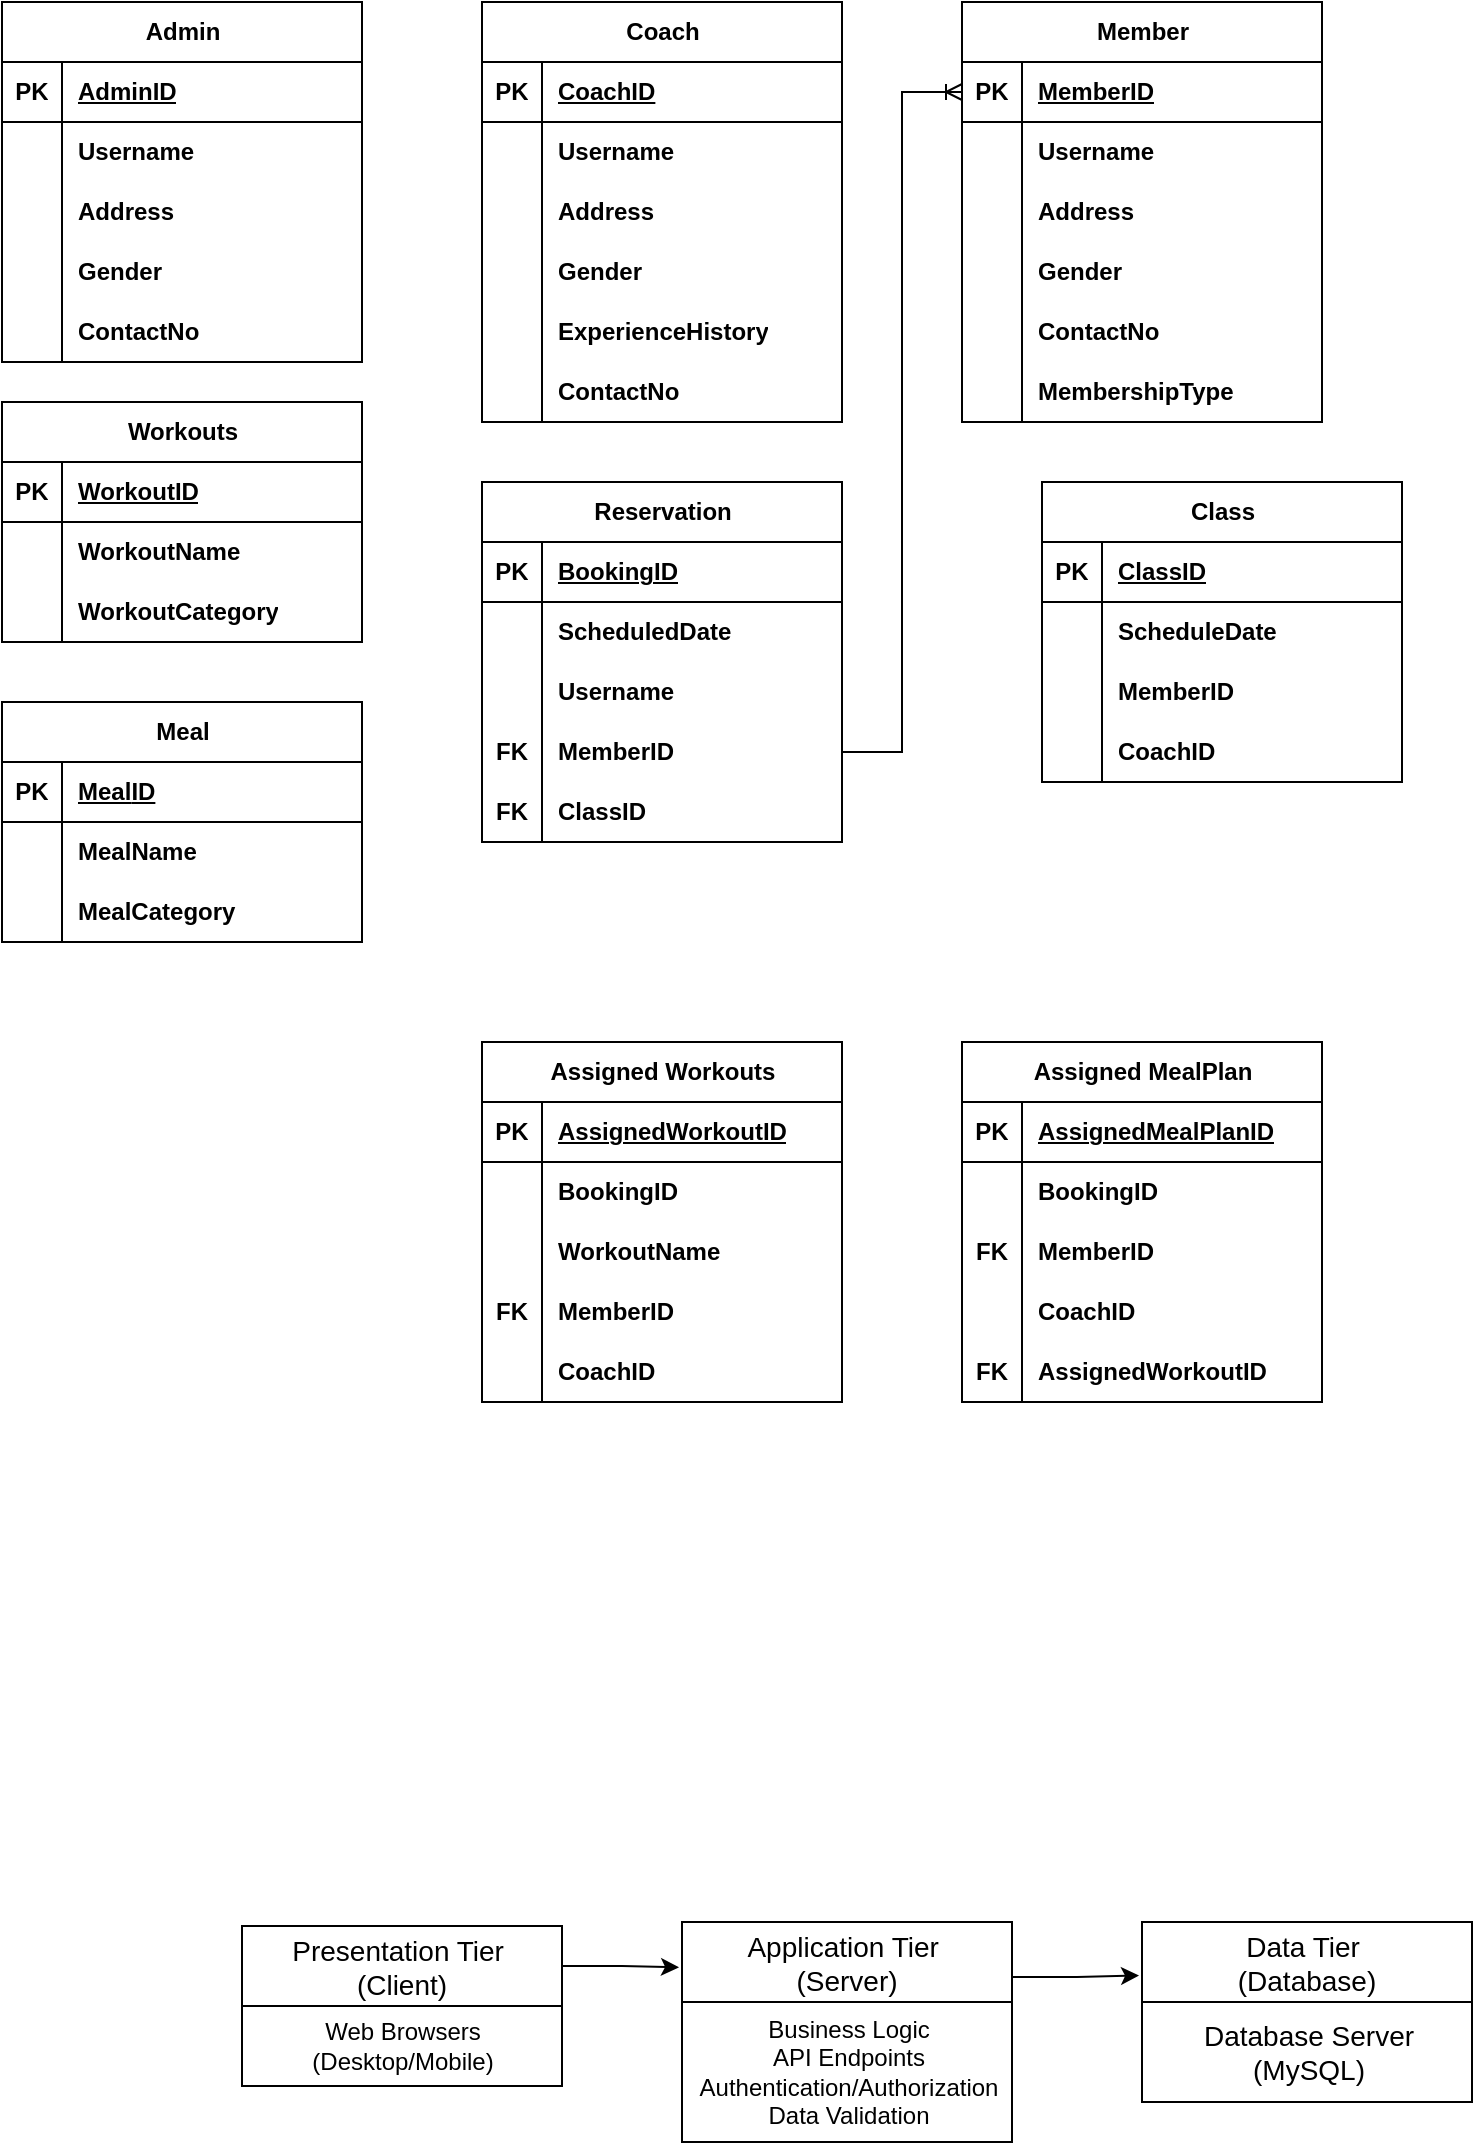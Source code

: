 <mxfile version="25.0.3" pages="2">
  <diagram name="Page-1" id="4TqvJVeHTsXJFtZd-KXk">
    <mxGraphModel dx="784" dy="324" grid="1" gridSize="10" guides="1" tooltips="1" connect="1" arrows="1" fold="1" page="1" pageScale="1" pageWidth="850" pageHeight="1100" math="0" shadow="0">
      <root>
        <mxCell id="0" />
        <mxCell id="1" parent="0" />
        <mxCell id="-XFMfrZ_lbu0lAtuvU6I-1" value="Admin" style="shape=table;startSize=30;container=1;collapsible=1;childLayout=tableLayout;fixedRows=1;rowLines=0;fontStyle=1;align=center;resizeLast=1;html=1;" parent="1" vertex="1">
          <mxGeometry x="40" y="80" width="180" height="180" as="geometry" />
        </mxCell>
        <mxCell id="-XFMfrZ_lbu0lAtuvU6I-2" value="" style="shape=tableRow;horizontal=0;startSize=0;swimlaneHead=0;swimlaneBody=0;fillColor=none;collapsible=0;dropTarget=0;points=[[0,0.5],[1,0.5]];portConstraint=eastwest;top=0;left=0;right=0;bottom=1;" parent="-XFMfrZ_lbu0lAtuvU6I-1" vertex="1">
          <mxGeometry y="30" width="180" height="30" as="geometry" />
        </mxCell>
        <mxCell id="-XFMfrZ_lbu0lAtuvU6I-3" value="PK" style="shape=partialRectangle;connectable=0;fillColor=none;top=0;left=0;bottom=0;right=0;fontStyle=1;overflow=hidden;whiteSpace=wrap;html=1;" parent="-XFMfrZ_lbu0lAtuvU6I-2" vertex="1">
          <mxGeometry width="30" height="30" as="geometry">
            <mxRectangle width="30" height="30" as="alternateBounds" />
          </mxGeometry>
        </mxCell>
        <mxCell id="-XFMfrZ_lbu0lAtuvU6I-4" value="AdminID" style="shape=partialRectangle;connectable=0;fillColor=none;top=0;left=0;bottom=0;right=0;align=left;spacingLeft=6;fontStyle=5;overflow=hidden;whiteSpace=wrap;html=1;" parent="-XFMfrZ_lbu0lAtuvU6I-2" vertex="1">
          <mxGeometry x="30" width="150" height="30" as="geometry">
            <mxRectangle width="150" height="30" as="alternateBounds" />
          </mxGeometry>
        </mxCell>
        <mxCell id="-XFMfrZ_lbu0lAtuvU6I-5" value="" style="shape=tableRow;horizontal=0;startSize=0;swimlaneHead=0;swimlaneBody=0;fillColor=none;collapsible=0;dropTarget=0;points=[[0,0.5],[1,0.5]];portConstraint=eastwest;top=0;left=0;right=0;bottom=0;" parent="-XFMfrZ_lbu0lAtuvU6I-1" vertex="1">
          <mxGeometry y="60" width="180" height="30" as="geometry" />
        </mxCell>
        <mxCell id="-XFMfrZ_lbu0lAtuvU6I-6" value="" style="shape=partialRectangle;connectable=0;fillColor=none;top=0;left=0;bottom=0;right=0;editable=1;overflow=hidden;whiteSpace=wrap;html=1;" parent="-XFMfrZ_lbu0lAtuvU6I-5" vertex="1">
          <mxGeometry width="30" height="30" as="geometry">
            <mxRectangle width="30" height="30" as="alternateBounds" />
          </mxGeometry>
        </mxCell>
        <mxCell id="-XFMfrZ_lbu0lAtuvU6I-7" value="&lt;b&gt;Username&lt;/b&gt;" style="shape=partialRectangle;connectable=0;fillColor=none;top=0;left=0;bottom=0;right=0;align=left;spacingLeft=6;overflow=hidden;whiteSpace=wrap;html=1;" parent="-XFMfrZ_lbu0lAtuvU6I-5" vertex="1">
          <mxGeometry x="30" width="150" height="30" as="geometry">
            <mxRectangle width="150" height="30" as="alternateBounds" />
          </mxGeometry>
        </mxCell>
        <mxCell id="-XFMfrZ_lbu0lAtuvU6I-8" value="" style="shape=tableRow;horizontal=0;startSize=0;swimlaneHead=0;swimlaneBody=0;fillColor=none;collapsible=0;dropTarget=0;points=[[0,0.5],[1,0.5]];portConstraint=eastwest;top=0;left=0;right=0;bottom=0;" parent="-XFMfrZ_lbu0lAtuvU6I-1" vertex="1">
          <mxGeometry y="90" width="180" height="30" as="geometry" />
        </mxCell>
        <mxCell id="-XFMfrZ_lbu0lAtuvU6I-9" value="" style="shape=partialRectangle;connectable=0;fillColor=none;top=0;left=0;bottom=0;right=0;editable=1;overflow=hidden;whiteSpace=wrap;html=1;" parent="-XFMfrZ_lbu0lAtuvU6I-8" vertex="1">
          <mxGeometry width="30" height="30" as="geometry">
            <mxRectangle width="30" height="30" as="alternateBounds" />
          </mxGeometry>
        </mxCell>
        <mxCell id="-XFMfrZ_lbu0lAtuvU6I-10" value="Address" style="shape=partialRectangle;connectable=0;fillColor=none;top=0;left=0;bottom=0;right=0;align=left;spacingLeft=6;overflow=hidden;whiteSpace=wrap;html=1;fontStyle=1" parent="-XFMfrZ_lbu0lAtuvU6I-8" vertex="1">
          <mxGeometry x="30" width="150" height="30" as="geometry">
            <mxRectangle width="150" height="30" as="alternateBounds" />
          </mxGeometry>
        </mxCell>
        <mxCell id="-XFMfrZ_lbu0lAtuvU6I-11" value="" style="shape=tableRow;horizontal=0;startSize=0;swimlaneHead=0;swimlaneBody=0;fillColor=none;collapsible=0;dropTarget=0;points=[[0,0.5],[1,0.5]];portConstraint=eastwest;top=0;left=0;right=0;bottom=0;" parent="-XFMfrZ_lbu0lAtuvU6I-1" vertex="1">
          <mxGeometry y="120" width="180" height="30" as="geometry" />
        </mxCell>
        <mxCell id="-XFMfrZ_lbu0lAtuvU6I-12" value="" style="shape=partialRectangle;connectable=0;fillColor=none;top=0;left=0;bottom=0;right=0;editable=1;overflow=hidden;whiteSpace=wrap;html=1;" parent="-XFMfrZ_lbu0lAtuvU6I-11" vertex="1">
          <mxGeometry width="30" height="30" as="geometry">
            <mxRectangle width="30" height="30" as="alternateBounds" />
          </mxGeometry>
        </mxCell>
        <mxCell id="-XFMfrZ_lbu0lAtuvU6I-13" value="Gender" style="shape=partialRectangle;connectable=0;fillColor=none;top=0;left=0;bottom=0;right=0;align=left;spacingLeft=6;overflow=hidden;whiteSpace=wrap;html=1;fontStyle=1" parent="-XFMfrZ_lbu0lAtuvU6I-11" vertex="1">
          <mxGeometry x="30" width="150" height="30" as="geometry">
            <mxRectangle width="150" height="30" as="alternateBounds" />
          </mxGeometry>
        </mxCell>
        <mxCell id="6PT8bEeHS86PDpMqPX0f-96" value="" style="shape=tableRow;horizontal=0;startSize=0;swimlaneHead=0;swimlaneBody=0;fillColor=none;collapsible=0;dropTarget=0;points=[[0,0.5],[1,0.5]];portConstraint=eastwest;top=0;left=0;right=0;bottom=0;" vertex="1" parent="-XFMfrZ_lbu0lAtuvU6I-1">
          <mxGeometry y="150" width="180" height="30" as="geometry" />
        </mxCell>
        <mxCell id="6PT8bEeHS86PDpMqPX0f-97" value="" style="shape=partialRectangle;connectable=0;fillColor=none;top=0;left=0;bottom=0;right=0;editable=1;overflow=hidden;whiteSpace=wrap;html=1;" vertex="1" parent="6PT8bEeHS86PDpMqPX0f-96">
          <mxGeometry width="30" height="30" as="geometry">
            <mxRectangle width="30" height="30" as="alternateBounds" />
          </mxGeometry>
        </mxCell>
        <mxCell id="6PT8bEeHS86PDpMqPX0f-98" value="ContactNo" style="shape=partialRectangle;connectable=0;fillColor=none;top=0;left=0;bottom=0;right=0;align=left;spacingLeft=6;overflow=hidden;whiteSpace=wrap;html=1;fontStyle=1" vertex="1" parent="6PT8bEeHS86PDpMqPX0f-96">
          <mxGeometry x="30" width="150" height="30" as="geometry">
            <mxRectangle width="150" height="30" as="alternateBounds" />
          </mxGeometry>
        </mxCell>
        <mxCell id="-XFMfrZ_lbu0lAtuvU6I-14" value="Coach" style="shape=table;startSize=30;container=1;collapsible=1;childLayout=tableLayout;fixedRows=1;rowLines=0;fontStyle=1;align=center;resizeLast=1;html=1;" parent="1" vertex="1">
          <mxGeometry x="280" y="80" width="180" height="210" as="geometry" />
        </mxCell>
        <mxCell id="-XFMfrZ_lbu0lAtuvU6I-15" value="" style="shape=tableRow;horizontal=0;startSize=0;swimlaneHead=0;swimlaneBody=0;fillColor=none;collapsible=0;dropTarget=0;points=[[0,0.5],[1,0.5]];portConstraint=eastwest;top=0;left=0;right=0;bottom=1;" parent="-XFMfrZ_lbu0lAtuvU6I-14" vertex="1">
          <mxGeometry y="30" width="180" height="30" as="geometry" />
        </mxCell>
        <mxCell id="-XFMfrZ_lbu0lAtuvU6I-16" value="PK" style="shape=partialRectangle;connectable=0;fillColor=none;top=0;left=0;bottom=0;right=0;fontStyle=1;overflow=hidden;whiteSpace=wrap;html=1;" parent="-XFMfrZ_lbu0lAtuvU6I-15" vertex="1">
          <mxGeometry width="30" height="30" as="geometry">
            <mxRectangle width="30" height="30" as="alternateBounds" />
          </mxGeometry>
        </mxCell>
        <mxCell id="-XFMfrZ_lbu0lAtuvU6I-17" value="CoachID" style="shape=partialRectangle;connectable=0;fillColor=none;top=0;left=0;bottom=0;right=0;align=left;spacingLeft=6;fontStyle=5;overflow=hidden;whiteSpace=wrap;html=1;" parent="-XFMfrZ_lbu0lAtuvU6I-15" vertex="1">
          <mxGeometry x="30" width="150" height="30" as="geometry">
            <mxRectangle width="150" height="30" as="alternateBounds" />
          </mxGeometry>
        </mxCell>
        <mxCell id="-XFMfrZ_lbu0lAtuvU6I-18" value="" style="shape=tableRow;horizontal=0;startSize=0;swimlaneHead=0;swimlaneBody=0;fillColor=none;collapsible=0;dropTarget=0;points=[[0,0.5],[1,0.5]];portConstraint=eastwest;top=0;left=0;right=0;bottom=0;" parent="-XFMfrZ_lbu0lAtuvU6I-14" vertex="1">
          <mxGeometry y="60" width="180" height="30" as="geometry" />
        </mxCell>
        <mxCell id="-XFMfrZ_lbu0lAtuvU6I-19" value="" style="shape=partialRectangle;connectable=0;fillColor=none;top=0;left=0;bottom=0;right=0;editable=1;overflow=hidden;whiteSpace=wrap;html=1;" parent="-XFMfrZ_lbu0lAtuvU6I-18" vertex="1">
          <mxGeometry width="30" height="30" as="geometry">
            <mxRectangle width="30" height="30" as="alternateBounds" />
          </mxGeometry>
        </mxCell>
        <mxCell id="-XFMfrZ_lbu0lAtuvU6I-20" value="Username" style="shape=partialRectangle;connectable=0;fillColor=none;top=0;left=0;bottom=0;right=0;align=left;spacingLeft=6;overflow=hidden;whiteSpace=wrap;html=1;fontStyle=1" parent="-XFMfrZ_lbu0lAtuvU6I-18" vertex="1">
          <mxGeometry x="30" width="150" height="30" as="geometry">
            <mxRectangle width="150" height="30" as="alternateBounds" />
          </mxGeometry>
        </mxCell>
        <mxCell id="-XFMfrZ_lbu0lAtuvU6I-21" value="" style="shape=tableRow;horizontal=0;startSize=0;swimlaneHead=0;swimlaneBody=0;fillColor=none;collapsible=0;dropTarget=0;points=[[0,0.5],[1,0.5]];portConstraint=eastwest;top=0;left=0;right=0;bottom=0;" parent="-XFMfrZ_lbu0lAtuvU6I-14" vertex="1">
          <mxGeometry y="90" width="180" height="30" as="geometry" />
        </mxCell>
        <mxCell id="-XFMfrZ_lbu0lAtuvU6I-22" value="" style="shape=partialRectangle;connectable=0;fillColor=none;top=0;left=0;bottom=0;right=0;editable=1;overflow=hidden;whiteSpace=wrap;html=1;" parent="-XFMfrZ_lbu0lAtuvU6I-21" vertex="1">
          <mxGeometry width="30" height="30" as="geometry">
            <mxRectangle width="30" height="30" as="alternateBounds" />
          </mxGeometry>
        </mxCell>
        <mxCell id="-XFMfrZ_lbu0lAtuvU6I-23" value="Address" style="shape=partialRectangle;connectable=0;fillColor=none;top=0;left=0;bottom=0;right=0;align=left;spacingLeft=6;overflow=hidden;whiteSpace=wrap;html=1;fontStyle=1" parent="-XFMfrZ_lbu0lAtuvU6I-21" vertex="1">
          <mxGeometry x="30" width="150" height="30" as="geometry">
            <mxRectangle width="150" height="30" as="alternateBounds" />
          </mxGeometry>
        </mxCell>
        <mxCell id="-XFMfrZ_lbu0lAtuvU6I-24" value="" style="shape=tableRow;horizontal=0;startSize=0;swimlaneHead=0;swimlaneBody=0;fillColor=none;collapsible=0;dropTarget=0;points=[[0,0.5],[1,0.5]];portConstraint=eastwest;top=0;left=0;right=0;bottom=0;" parent="-XFMfrZ_lbu0lAtuvU6I-14" vertex="1">
          <mxGeometry y="120" width="180" height="30" as="geometry" />
        </mxCell>
        <mxCell id="-XFMfrZ_lbu0lAtuvU6I-25" value="" style="shape=partialRectangle;connectable=0;fillColor=none;top=0;left=0;bottom=0;right=0;editable=1;overflow=hidden;whiteSpace=wrap;html=1;" parent="-XFMfrZ_lbu0lAtuvU6I-24" vertex="1">
          <mxGeometry width="30" height="30" as="geometry">
            <mxRectangle width="30" height="30" as="alternateBounds" />
          </mxGeometry>
        </mxCell>
        <mxCell id="-XFMfrZ_lbu0lAtuvU6I-26" value="Gender" style="shape=partialRectangle;connectable=0;fillColor=none;top=0;left=0;bottom=0;right=0;align=left;spacingLeft=6;overflow=hidden;whiteSpace=wrap;html=1;fontStyle=1" parent="-XFMfrZ_lbu0lAtuvU6I-24" vertex="1">
          <mxGeometry x="30" width="150" height="30" as="geometry">
            <mxRectangle width="150" height="30" as="alternateBounds" />
          </mxGeometry>
        </mxCell>
        <mxCell id="6PT8bEeHS86PDpMqPX0f-40" value="" style="shape=tableRow;horizontal=0;startSize=0;swimlaneHead=0;swimlaneBody=0;fillColor=none;collapsible=0;dropTarget=0;points=[[0,0.5],[1,0.5]];portConstraint=eastwest;top=0;left=0;right=0;bottom=0;" vertex="1" parent="-XFMfrZ_lbu0lAtuvU6I-14">
          <mxGeometry y="150" width="180" height="30" as="geometry" />
        </mxCell>
        <mxCell id="6PT8bEeHS86PDpMqPX0f-41" value="" style="shape=partialRectangle;connectable=0;fillColor=none;top=0;left=0;bottom=0;right=0;editable=1;overflow=hidden;whiteSpace=wrap;html=1;" vertex="1" parent="6PT8bEeHS86PDpMqPX0f-40">
          <mxGeometry width="30" height="30" as="geometry">
            <mxRectangle width="30" height="30" as="alternateBounds" />
          </mxGeometry>
        </mxCell>
        <mxCell id="6PT8bEeHS86PDpMqPX0f-42" value="ExperienceHistory" style="shape=partialRectangle;connectable=0;fillColor=none;top=0;left=0;bottom=0;right=0;align=left;spacingLeft=6;overflow=hidden;whiteSpace=wrap;html=1;fontStyle=1" vertex="1" parent="6PT8bEeHS86PDpMqPX0f-40">
          <mxGeometry x="30" width="150" height="30" as="geometry">
            <mxRectangle width="150" height="30" as="alternateBounds" />
          </mxGeometry>
        </mxCell>
        <mxCell id="6PT8bEeHS86PDpMqPX0f-99" value="" style="shape=tableRow;horizontal=0;startSize=0;swimlaneHead=0;swimlaneBody=0;fillColor=none;collapsible=0;dropTarget=0;points=[[0,0.5],[1,0.5]];portConstraint=eastwest;top=0;left=0;right=0;bottom=0;" vertex="1" parent="-XFMfrZ_lbu0lAtuvU6I-14">
          <mxGeometry y="180" width="180" height="30" as="geometry" />
        </mxCell>
        <mxCell id="6PT8bEeHS86PDpMqPX0f-100" value="" style="shape=partialRectangle;connectable=0;fillColor=none;top=0;left=0;bottom=0;right=0;editable=1;overflow=hidden;whiteSpace=wrap;html=1;" vertex="1" parent="6PT8bEeHS86PDpMqPX0f-99">
          <mxGeometry width="30" height="30" as="geometry">
            <mxRectangle width="30" height="30" as="alternateBounds" />
          </mxGeometry>
        </mxCell>
        <mxCell id="6PT8bEeHS86PDpMqPX0f-101" value="ContactNo" style="shape=partialRectangle;connectable=0;fillColor=none;top=0;left=0;bottom=0;right=0;align=left;spacingLeft=6;overflow=hidden;whiteSpace=wrap;html=1;fontStyle=1" vertex="1" parent="6PT8bEeHS86PDpMqPX0f-99">
          <mxGeometry x="30" width="150" height="30" as="geometry">
            <mxRectangle width="150" height="30" as="alternateBounds" />
          </mxGeometry>
        </mxCell>
        <mxCell id="-XFMfrZ_lbu0lAtuvU6I-27" value="Member" style="shape=table;startSize=30;container=1;collapsible=1;childLayout=tableLayout;fixedRows=1;rowLines=0;fontStyle=1;align=center;resizeLast=1;html=1;" parent="1" vertex="1">
          <mxGeometry x="520" y="80" width="180" height="210" as="geometry" />
        </mxCell>
        <mxCell id="-XFMfrZ_lbu0lAtuvU6I-28" value="" style="shape=tableRow;horizontal=0;startSize=0;swimlaneHead=0;swimlaneBody=0;fillColor=none;collapsible=0;dropTarget=0;points=[[0,0.5],[1,0.5]];portConstraint=eastwest;top=0;left=0;right=0;bottom=1;" parent="-XFMfrZ_lbu0lAtuvU6I-27" vertex="1">
          <mxGeometry y="30" width="180" height="30" as="geometry" />
        </mxCell>
        <mxCell id="-XFMfrZ_lbu0lAtuvU6I-29" value="PK" style="shape=partialRectangle;connectable=0;fillColor=none;top=0;left=0;bottom=0;right=0;fontStyle=1;overflow=hidden;whiteSpace=wrap;html=1;" parent="-XFMfrZ_lbu0lAtuvU6I-28" vertex="1">
          <mxGeometry width="30" height="30" as="geometry">
            <mxRectangle width="30" height="30" as="alternateBounds" />
          </mxGeometry>
        </mxCell>
        <mxCell id="-XFMfrZ_lbu0lAtuvU6I-30" value="&lt;span style=&quot;text-align: center; text-wrap-mode: nowrap;&quot;&gt;MemberID&lt;/span&gt;" style="shape=partialRectangle;connectable=0;fillColor=none;top=0;left=0;bottom=0;right=0;align=left;spacingLeft=6;fontStyle=5;overflow=hidden;whiteSpace=wrap;html=1;" parent="-XFMfrZ_lbu0lAtuvU6I-28" vertex="1">
          <mxGeometry x="30" width="150" height="30" as="geometry">
            <mxRectangle width="150" height="30" as="alternateBounds" />
          </mxGeometry>
        </mxCell>
        <mxCell id="-XFMfrZ_lbu0lAtuvU6I-31" value="" style="shape=tableRow;horizontal=0;startSize=0;swimlaneHead=0;swimlaneBody=0;fillColor=none;collapsible=0;dropTarget=0;points=[[0,0.5],[1,0.5]];portConstraint=eastwest;top=0;left=0;right=0;bottom=0;" parent="-XFMfrZ_lbu0lAtuvU6I-27" vertex="1">
          <mxGeometry y="60" width="180" height="30" as="geometry" />
        </mxCell>
        <mxCell id="-XFMfrZ_lbu0lAtuvU6I-32" value="" style="shape=partialRectangle;connectable=0;fillColor=none;top=0;left=0;bottom=0;right=0;editable=1;overflow=hidden;whiteSpace=wrap;html=1;" parent="-XFMfrZ_lbu0lAtuvU6I-31" vertex="1">
          <mxGeometry width="30" height="30" as="geometry">
            <mxRectangle width="30" height="30" as="alternateBounds" />
          </mxGeometry>
        </mxCell>
        <mxCell id="-XFMfrZ_lbu0lAtuvU6I-33" value="Username" style="shape=partialRectangle;connectable=0;fillColor=none;top=0;left=0;bottom=0;right=0;align=left;spacingLeft=6;overflow=hidden;whiteSpace=wrap;html=1;fontStyle=1" parent="-XFMfrZ_lbu0lAtuvU6I-31" vertex="1">
          <mxGeometry x="30" width="150" height="30" as="geometry">
            <mxRectangle width="150" height="30" as="alternateBounds" />
          </mxGeometry>
        </mxCell>
        <mxCell id="-XFMfrZ_lbu0lAtuvU6I-34" value="" style="shape=tableRow;horizontal=0;startSize=0;swimlaneHead=0;swimlaneBody=0;fillColor=none;collapsible=0;dropTarget=0;points=[[0,0.5],[1,0.5]];portConstraint=eastwest;top=0;left=0;right=0;bottom=0;" parent="-XFMfrZ_lbu0lAtuvU6I-27" vertex="1">
          <mxGeometry y="90" width="180" height="30" as="geometry" />
        </mxCell>
        <mxCell id="-XFMfrZ_lbu0lAtuvU6I-35" value="" style="shape=partialRectangle;connectable=0;fillColor=none;top=0;left=0;bottom=0;right=0;editable=1;overflow=hidden;whiteSpace=wrap;html=1;" parent="-XFMfrZ_lbu0lAtuvU6I-34" vertex="1">
          <mxGeometry width="30" height="30" as="geometry">
            <mxRectangle width="30" height="30" as="alternateBounds" />
          </mxGeometry>
        </mxCell>
        <mxCell id="-XFMfrZ_lbu0lAtuvU6I-36" value="&lt;b&gt;Address&lt;/b&gt;" style="shape=partialRectangle;connectable=0;fillColor=none;top=0;left=0;bottom=0;right=0;align=left;spacingLeft=6;overflow=hidden;whiteSpace=wrap;html=1;" parent="-XFMfrZ_lbu0lAtuvU6I-34" vertex="1">
          <mxGeometry x="30" width="150" height="30" as="geometry">
            <mxRectangle width="150" height="30" as="alternateBounds" />
          </mxGeometry>
        </mxCell>
        <mxCell id="-XFMfrZ_lbu0lAtuvU6I-37" value="" style="shape=tableRow;horizontal=0;startSize=0;swimlaneHead=0;swimlaneBody=0;fillColor=none;collapsible=0;dropTarget=0;points=[[0,0.5],[1,0.5]];portConstraint=eastwest;top=0;left=0;right=0;bottom=0;" parent="-XFMfrZ_lbu0lAtuvU6I-27" vertex="1">
          <mxGeometry y="120" width="180" height="30" as="geometry" />
        </mxCell>
        <mxCell id="-XFMfrZ_lbu0lAtuvU6I-38" value="" style="shape=partialRectangle;connectable=0;fillColor=none;top=0;left=0;bottom=0;right=0;editable=1;overflow=hidden;whiteSpace=wrap;html=1;" parent="-XFMfrZ_lbu0lAtuvU6I-37" vertex="1">
          <mxGeometry width="30" height="30" as="geometry">
            <mxRectangle width="30" height="30" as="alternateBounds" />
          </mxGeometry>
        </mxCell>
        <mxCell id="-XFMfrZ_lbu0lAtuvU6I-39" value="&lt;b&gt;Gender&lt;/b&gt;" style="shape=partialRectangle;connectable=0;fillColor=none;top=0;left=0;bottom=0;right=0;align=left;spacingLeft=6;overflow=hidden;whiteSpace=wrap;html=1;" parent="-XFMfrZ_lbu0lAtuvU6I-37" vertex="1">
          <mxGeometry x="30" width="150" height="30" as="geometry">
            <mxRectangle width="150" height="30" as="alternateBounds" />
          </mxGeometry>
        </mxCell>
        <mxCell id="6PT8bEeHS86PDpMqPX0f-90" value="" style="shape=tableRow;horizontal=0;startSize=0;swimlaneHead=0;swimlaneBody=0;fillColor=none;collapsible=0;dropTarget=0;points=[[0,0.5],[1,0.5]];portConstraint=eastwest;top=0;left=0;right=0;bottom=0;" vertex="1" parent="-XFMfrZ_lbu0lAtuvU6I-27">
          <mxGeometry y="150" width="180" height="30" as="geometry" />
        </mxCell>
        <mxCell id="6PT8bEeHS86PDpMqPX0f-91" value="" style="shape=partialRectangle;connectable=0;fillColor=none;top=0;left=0;bottom=0;right=0;editable=1;overflow=hidden;whiteSpace=wrap;html=1;" vertex="1" parent="6PT8bEeHS86PDpMqPX0f-90">
          <mxGeometry width="30" height="30" as="geometry">
            <mxRectangle width="30" height="30" as="alternateBounds" />
          </mxGeometry>
        </mxCell>
        <mxCell id="6PT8bEeHS86PDpMqPX0f-92" value="&lt;b&gt;ContactNo&lt;/b&gt;" style="shape=partialRectangle;connectable=0;fillColor=none;top=0;left=0;bottom=0;right=0;align=left;spacingLeft=6;overflow=hidden;whiteSpace=wrap;html=1;" vertex="1" parent="6PT8bEeHS86PDpMqPX0f-90">
          <mxGeometry x="30" width="150" height="30" as="geometry">
            <mxRectangle width="150" height="30" as="alternateBounds" />
          </mxGeometry>
        </mxCell>
        <mxCell id="6PT8bEeHS86PDpMqPX0f-93" value="" style="shape=tableRow;horizontal=0;startSize=0;swimlaneHead=0;swimlaneBody=0;fillColor=none;collapsible=0;dropTarget=0;points=[[0,0.5],[1,0.5]];portConstraint=eastwest;top=0;left=0;right=0;bottom=0;" vertex="1" parent="-XFMfrZ_lbu0lAtuvU6I-27">
          <mxGeometry y="180" width="180" height="30" as="geometry" />
        </mxCell>
        <mxCell id="6PT8bEeHS86PDpMqPX0f-94" value="" style="shape=partialRectangle;connectable=0;fillColor=none;top=0;left=0;bottom=0;right=0;editable=1;overflow=hidden;whiteSpace=wrap;html=1;" vertex="1" parent="6PT8bEeHS86PDpMqPX0f-93">
          <mxGeometry width="30" height="30" as="geometry">
            <mxRectangle width="30" height="30" as="alternateBounds" />
          </mxGeometry>
        </mxCell>
        <mxCell id="6PT8bEeHS86PDpMqPX0f-95" value="&lt;b&gt;MembershipType&lt;/b&gt;" style="shape=partialRectangle;connectable=0;fillColor=none;top=0;left=0;bottom=0;right=0;align=left;spacingLeft=6;overflow=hidden;whiteSpace=wrap;html=1;" vertex="1" parent="6PT8bEeHS86PDpMqPX0f-93">
          <mxGeometry x="30" width="150" height="30" as="geometry">
            <mxRectangle width="150" height="30" as="alternateBounds" />
          </mxGeometry>
        </mxCell>
        <mxCell id="6PT8bEeHS86PDpMqPX0f-1" value="Assigned Workouts" style="shape=table;startSize=30;container=1;collapsible=1;childLayout=tableLayout;fixedRows=1;rowLines=0;fontStyle=1;align=center;resizeLast=1;html=1;" vertex="1" parent="1">
          <mxGeometry x="280" y="600" width="180" height="180" as="geometry" />
        </mxCell>
        <mxCell id="6PT8bEeHS86PDpMqPX0f-2" value="" style="shape=tableRow;horizontal=0;startSize=0;swimlaneHead=0;swimlaneBody=0;fillColor=none;collapsible=0;dropTarget=0;points=[[0,0.5],[1,0.5]];portConstraint=eastwest;top=0;left=0;right=0;bottom=1;" vertex="1" parent="6PT8bEeHS86PDpMqPX0f-1">
          <mxGeometry y="30" width="180" height="30" as="geometry" />
        </mxCell>
        <mxCell id="6PT8bEeHS86PDpMqPX0f-3" value="PK" style="shape=partialRectangle;connectable=0;fillColor=none;top=0;left=0;bottom=0;right=0;fontStyle=1;overflow=hidden;whiteSpace=wrap;html=1;" vertex="1" parent="6PT8bEeHS86PDpMqPX0f-2">
          <mxGeometry width="30" height="30" as="geometry">
            <mxRectangle width="30" height="30" as="alternateBounds" />
          </mxGeometry>
        </mxCell>
        <mxCell id="6PT8bEeHS86PDpMqPX0f-4" value="AssignedWorkoutID" style="shape=partialRectangle;connectable=0;fillColor=none;top=0;left=0;bottom=0;right=0;align=left;spacingLeft=6;fontStyle=5;overflow=hidden;whiteSpace=wrap;html=1;" vertex="1" parent="6PT8bEeHS86PDpMqPX0f-2">
          <mxGeometry x="30" width="150" height="30" as="geometry">
            <mxRectangle width="150" height="30" as="alternateBounds" />
          </mxGeometry>
        </mxCell>
        <mxCell id="6PT8bEeHS86PDpMqPX0f-5" value="" style="shape=tableRow;horizontal=0;startSize=0;swimlaneHead=0;swimlaneBody=0;fillColor=none;collapsible=0;dropTarget=0;points=[[0,0.5],[1,0.5]];portConstraint=eastwest;top=0;left=0;right=0;bottom=0;" vertex="1" parent="6PT8bEeHS86PDpMqPX0f-1">
          <mxGeometry y="60" width="180" height="30" as="geometry" />
        </mxCell>
        <mxCell id="6PT8bEeHS86PDpMqPX0f-6" value="" style="shape=partialRectangle;connectable=0;fillColor=none;top=0;left=0;bottom=0;right=0;editable=1;overflow=hidden;whiteSpace=wrap;html=1;" vertex="1" parent="6PT8bEeHS86PDpMqPX0f-5">
          <mxGeometry width="30" height="30" as="geometry">
            <mxRectangle width="30" height="30" as="alternateBounds" />
          </mxGeometry>
        </mxCell>
        <mxCell id="6PT8bEeHS86PDpMqPX0f-7" value="&lt;b&gt;BookingID&lt;/b&gt;" style="shape=partialRectangle;connectable=0;fillColor=none;top=0;left=0;bottom=0;right=0;align=left;spacingLeft=6;overflow=hidden;whiteSpace=wrap;html=1;" vertex="1" parent="6PT8bEeHS86PDpMqPX0f-5">
          <mxGeometry x="30" width="150" height="30" as="geometry">
            <mxRectangle width="150" height="30" as="alternateBounds" />
          </mxGeometry>
        </mxCell>
        <mxCell id="6PT8bEeHS86PDpMqPX0f-8" value="" style="shape=tableRow;horizontal=0;startSize=0;swimlaneHead=0;swimlaneBody=0;fillColor=none;collapsible=0;dropTarget=0;points=[[0,0.5],[1,0.5]];portConstraint=eastwest;top=0;left=0;right=0;bottom=0;" vertex="1" parent="6PT8bEeHS86PDpMqPX0f-1">
          <mxGeometry y="90" width="180" height="30" as="geometry" />
        </mxCell>
        <mxCell id="6PT8bEeHS86PDpMqPX0f-9" value="" style="shape=partialRectangle;connectable=0;fillColor=none;top=0;left=0;bottom=0;right=0;editable=1;overflow=hidden;whiteSpace=wrap;html=1;" vertex="1" parent="6PT8bEeHS86PDpMqPX0f-8">
          <mxGeometry width="30" height="30" as="geometry">
            <mxRectangle width="30" height="30" as="alternateBounds" />
          </mxGeometry>
        </mxCell>
        <mxCell id="6PT8bEeHS86PDpMqPX0f-10" value="&lt;b&gt;WorkoutName&lt;/b&gt;" style="shape=partialRectangle;connectable=0;fillColor=none;top=0;left=0;bottom=0;right=0;align=left;spacingLeft=6;overflow=hidden;whiteSpace=wrap;html=1;" vertex="1" parent="6PT8bEeHS86PDpMqPX0f-8">
          <mxGeometry x="30" width="150" height="30" as="geometry">
            <mxRectangle width="150" height="30" as="alternateBounds" />
          </mxGeometry>
        </mxCell>
        <mxCell id="6PT8bEeHS86PDpMqPX0f-11" value="" style="shape=tableRow;horizontal=0;startSize=0;swimlaneHead=0;swimlaneBody=0;fillColor=none;collapsible=0;dropTarget=0;points=[[0,0.5],[1,0.5]];portConstraint=eastwest;top=0;left=0;right=0;bottom=0;" vertex="1" parent="6PT8bEeHS86PDpMqPX0f-1">
          <mxGeometry y="120" width="180" height="30" as="geometry" />
        </mxCell>
        <mxCell id="6PT8bEeHS86PDpMqPX0f-12" value="&lt;b&gt;FK&lt;/b&gt;" style="shape=partialRectangle;connectable=0;fillColor=none;top=0;left=0;bottom=0;right=0;editable=1;overflow=hidden;whiteSpace=wrap;html=1;" vertex="1" parent="6PT8bEeHS86PDpMqPX0f-11">
          <mxGeometry width="30" height="30" as="geometry">
            <mxRectangle width="30" height="30" as="alternateBounds" />
          </mxGeometry>
        </mxCell>
        <mxCell id="6PT8bEeHS86PDpMqPX0f-13" value="&lt;b&gt;MemberID&lt;/b&gt;" style="shape=partialRectangle;connectable=0;fillColor=none;top=0;left=0;bottom=0;right=0;align=left;spacingLeft=6;overflow=hidden;whiteSpace=wrap;html=1;" vertex="1" parent="6PT8bEeHS86PDpMqPX0f-11">
          <mxGeometry x="30" width="150" height="30" as="geometry">
            <mxRectangle width="150" height="30" as="alternateBounds" />
          </mxGeometry>
        </mxCell>
        <mxCell id="6PT8bEeHS86PDpMqPX0f-85" value="" style="shape=tableRow;horizontal=0;startSize=0;swimlaneHead=0;swimlaneBody=0;fillColor=none;collapsible=0;dropTarget=0;points=[[0,0.5],[1,0.5]];portConstraint=eastwest;top=0;left=0;right=0;bottom=0;" vertex="1" parent="6PT8bEeHS86PDpMqPX0f-1">
          <mxGeometry y="150" width="180" height="30" as="geometry" />
        </mxCell>
        <mxCell id="6PT8bEeHS86PDpMqPX0f-86" value="" style="shape=partialRectangle;connectable=0;fillColor=none;top=0;left=0;bottom=0;right=0;editable=1;overflow=hidden;whiteSpace=wrap;html=1;" vertex="1" parent="6PT8bEeHS86PDpMqPX0f-85">
          <mxGeometry width="30" height="30" as="geometry">
            <mxRectangle width="30" height="30" as="alternateBounds" />
          </mxGeometry>
        </mxCell>
        <mxCell id="6PT8bEeHS86PDpMqPX0f-87" value="&lt;b&gt;CoachID&lt;/b&gt;" style="shape=partialRectangle;connectable=0;fillColor=none;top=0;left=0;bottom=0;right=0;align=left;spacingLeft=6;overflow=hidden;whiteSpace=wrap;html=1;" vertex="1" parent="6PT8bEeHS86PDpMqPX0f-85">
          <mxGeometry x="30" width="150" height="30" as="geometry">
            <mxRectangle width="150" height="30" as="alternateBounds" />
          </mxGeometry>
        </mxCell>
        <mxCell id="6PT8bEeHS86PDpMqPX0f-14" value="Reservation" style="shape=table;startSize=30;container=1;collapsible=1;childLayout=tableLayout;fixedRows=1;rowLines=0;fontStyle=1;align=center;resizeLast=1;html=1;" vertex="1" parent="1">
          <mxGeometry x="280" y="320" width="180" height="180" as="geometry" />
        </mxCell>
        <mxCell id="6PT8bEeHS86PDpMqPX0f-15" value="" style="shape=tableRow;horizontal=0;startSize=0;swimlaneHead=0;swimlaneBody=0;fillColor=none;collapsible=0;dropTarget=0;points=[[0,0.5],[1,0.5]];portConstraint=eastwest;top=0;left=0;right=0;bottom=1;" vertex="1" parent="6PT8bEeHS86PDpMqPX0f-14">
          <mxGeometry y="30" width="180" height="30" as="geometry" />
        </mxCell>
        <mxCell id="6PT8bEeHS86PDpMqPX0f-16" value="PK" style="shape=partialRectangle;connectable=0;fillColor=none;top=0;left=0;bottom=0;right=0;fontStyle=1;overflow=hidden;whiteSpace=wrap;html=1;" vertex="1" parent="6PT8bEeHS86PDpMqPX0f-15">
          <mxGeometry width="30" height="30" as="geometry">
            <mxRectangle width="30" height="30" as="alternateBounds" />
          </mxGeometry>
        </mxCell>
        <mxCell id="6PT8bEeHS86PDpMqPX0f-17" value="BookingID" style="shape=partialRectangle;connectable=0;fillColor=none;top=0;left=0;bottom=0;right=0;align=left;spacingLeft=6;fontStyle=5;overflow=hidden;whiteSpace=wrap;html=1;" vertex="1" parent="6PT8bEeHS86PDpMqPX0f-15">
          <mxGeometry x="30" width="150" height="30" as="geometry">
            <mxRectangle width="150" height="30" as="alternateBounds" />
          </mxGeometry>
        </mxCell>
        <mxCell id="6PT8bEeHS86PDpMqPX0f-18" value="" style="shape=tableRow;horizontal=0;startSize=0;swimlaneHead=0;swimlaneBody=0;fillColor=none;collapsible=0;dropTarget=0;points=[[0,0.5],[1,0.5]];portConstraint=eastwest;top=0;left=0;right=0;bottom=0;" vertex="1" parent="6PT8bEeHS86PDpMqPX0f-14">
          <mxGeometry y="60" width="180" height="30" as="geometry" />
        </mxCell>
        <mxCell id="6PT8bEeHS86PDpMqPX0f-19" value="" style="shape=partialRectangle;connectable=0;fillColor=none;top=0;left=0;bottom=0;right=0;editable=1;overflow=hidden;whiteSpace=wrap;html=1;" vertex="1" parent="6PT8bEeHS86PDpMqPX0f-18">
          <mxGeometry width="30" height="30" as="geometry">
            <mxRectangle width="30" height="30" as="alternateBounds" />
          </mxGeometry>
        </mxCell>
        <mxCell id="6PT8bEeHS86PDpMqPX0f-20" value="&lt;b&gt;ScheduledDate&lt;/b&gt;" style="shape=partialRectangle;connectable=0;fillColor=none;top=0;left=0;bottom=0;right=0;align=left;spacingLeft=6;overflow=hidden;whiteSpace=wrap;html=1;" vertex="1" parent="6PT8bEeHS86PDpMqPX0f-18">
          <mxGeometry x="30" width="150" height="30" as="geometry">
            <mxRectangle width="150" height="30" as="alternateBounds" />
          </mxGeometry>
        </mxCell>
        <mxCell id="6PT8bEeHS86PDpMqPX0f-21" value="" style="shape=tableRow;horizontal=0;startSize=0;swimlaneHead=0;swimlaneBody=0;fillColor=none;collapsible=0;dropTarget=0;points=[[0,0.5],[1,0.5]];portConstraint=eastwest;top=0;left=0;right=0;bottom=0;" vertex="1" parent="6PT8bEeHS86PDpMqPX0f-14">
          <mxGeometry y="90" width="180" height="30" as="geometry" />
        </mxCell>
        <mxCell id="6PT8bEeHS86PDpMqPX0f-22" value="" style="shape=partialRectangle;connectable=0;fillColor=none;top=0;left=0;bottom=0;right=0;editable=1;overflow=hidden;whiteSpace=wrap;html=1;" vertex="1" parent="6PT8bEeHS86PDpMqPX0f-21">
          <mxGeometry width="30" height="30" as="geometry">
            <mxRectangle width="30" height="30" as="alternateBounds" />
          </mxGeometry>
        </mxCell>
        <mxCell id="6PT8bEeHS86PDpMqPX0f-23" value="Username" style="shape=partialRectangle;connectable=0;fillColor=none;top=0;left=0;bottom=0;right=0;align=left;spacingLeft=6;overflow=hidden;whiteSpace=wrap;html=1;fontStyle=1" vertex="1" parent="6PT8bEeHS86PDpMqPX0f-21">
          <mxGeometry x="30" width="150" height="30" as="geometry">
            <mxRectangle width="150" height="30" as="alternateBounds" />
          </mxGeometry>
        </mxCell>
        <mxCell id="6PT8bEeHS86PDpMqPX0f-24" value="" style="shape=tableRow;horizontal=0;startSize=0;swimlaneHead=0;swimlaneBody=0;fillColor=none;collapsible=0;dropTarget=0;points=[[0,0.5],[1,0.5]];portConstraint=eastwest;top=0;left=0;right=0;bottom=0;" vertex="1" parent="6PT8bEeHS86PDpMqPX0f-14">
          <mxGeometry y="120" width="180" height="30" as="geometry" />
        </mxCell>
        <mxCell id="6PT8bEeHS86PDpMqPX0f-25" value="&lt;b&gt;FK&lt;/b&gt;" style="shape=partialRectangle;connectable=0;fillColor=none;top=0;left=0;bottom=0;right=0;editable=1;overflow=hidden;whiteSpace=wrap;html=1;" vertex="1" parent="6PT8bEeHS86PDpMqPX0f-24">
          <mxGeometry width="30" height="30" as="geometry">
            <mxRectangle width="30" height="30" as="alternateBounds" />
          </mxGeometry>
        </mxCell>
        <mxCell id="6PT8bEeHS86PDpMqPX0f-26" value="MemberID" style="shape=partialRectangle;connectable=0;fillColor=none;top=0;left=0;bottom=0;right=0;align=left;spacingLeft=6;overflow=hidden;whiteSpace=wrap;html=1;fontStyle=1" vertex="1" parent="6PT8bEeHS86PDpMqPX0f-24">
          <mxGeometry x="30" width="150" height="30" as="geometry">
            <mxRectangle width="150" height="30" as="alternateBounds" />
          </mxGeometry>
        </mxCell>
        <mxCell id="6PT8bEeHS86PDpMqPX0f-117" value="" style="shape=tableRow;horizontal=0;startSize=0;swimlaneHead=0;swimlaneBody=0;fillColor=none;collapsible=0;dropTarget=0;points=[[0,0.5],[1,0.5]];portConstraint=eastwest;top=0;left=0;right=0;bottom=0;" vertex="1" parent="6PT8bEeHS86PDpMqPX0f-14">
          <mxGeometry y="150" width="180" height="30" as="geometry" />
        </mxCell>
        <mxCell id="6PT8bEeHS86PDpMqPX0f-118" value="&lt;b&gt;FK&lt;/b&gt;" style="shape=partialRectangle;connectable=0;fillColor=none;top=0;left=0;bottom=0;right=0;editable=1;overflow=hidden;whiteSpace=wrap;html=1;" vertex="1" parent="6PT8bEeHS86PDpMqPX0f-117">
          <mxGeometry width="30" height="30" as="geometry">
            <mxRectangle width="30" height="30" as="alternateBounds" />
          </mxGeometry>
        </mxCell>
        <mxCell id="6PT8bEeHS86PDpMqPX0f-119" value="ClassID" style="shape=partialRectangle;connectable=0;fillColor=none;top=0;left=0;bottom=0;right=0;align=left;spacingLeft=6;overflow=hidden;whiteSpace=wrap;html=1;fontStyle=1" vertex="1" parent="6PT8bEeHS86PDpMqPX0f-117">
          <mxGeometry x="30" width="150" height="30" as="geometry">
            <mxRectangle width="150" height="30" as="alternateBounds" />
          </mxGeometry>
        </mxCell>
        <mxCell id="6PT8bEeHS86PDpMqPX0f-43" value="Workouts" style="shape=table;startSize=30;container=1;collapsible=1;childLayout=tableLayout;fixedRows=1;rowLines=0;fontStyle=1;align=center;resizeLast=1;html=1;" vertex="1" parent="1">
          <mxGeometry x="40" y="280" width="180" height="120" as="geometry" />
        </mxCell>
        <mxCell id="6PT8bEeHS86PDpMqPX0f-44" value="" style="shape=tableRow;horizontal=0;startSize=0;swimlaneHead=0;swimlaneBody=0;fillColor=none;collapsible=0;dropTarget=0;points=[[0,0.5],[1,0.5]];portConstraint=eastwest;top=0;left=0;right=0;bottom=1;" vertex="1" parent="6PT8bEeHS86PDpMqPX0f-43">
          <mxGeometry y="30" width="180" height="30" as="geometry" />
        </mxCell>
        <mxCell id="6PT8bEeHS86PDpMqPX0f-45" value="PK" style="shape=partialRectangle;connectable=0;fillColor=none;top=0;left=0;bottom=0;right=0;fontStyle=1;overflow=hidden;whiteSpace=wrap;html=1;" vertex="1" parent="6PT8bEeHS86PDpMqPX0f-44">
          <mxGeometry width="30" height="30" as="geometry">
            <mxRectangle width="30" height="30" as="alternateBounds" />
          </mxGeometry>
        </mxCell>
        <mxCell id="6PT8bEeHS86PDpMqPX0f-46" value="WorkoutID" style="shape=partialRectangle;connectable=0;fillColor=none;top=0;left=0;bottom=0;right=0;align=left;spacingLeft=6;fontStyle=5;overflow=hidden;whiteSpace=wrap;html=1;" vertex="1" parent="6PT8bEeHS86PDpMqPX0f-44">
          <mxGeometry x="30" width="150" height="30" as="geometry">
            <mxRectangle width="150" height="30" as="alternateBounds" />
          </mxGeometry>
        </mxCell>
        <mxCell id="6PT8bEeHS86PDpMqPX0f-47" value="" style="shape=tableRow;horizontal=0;startSize=0;swimlaneHead=0;swimlaneBody=0;fillColor=none;collapsible=0;dropTarget=0;points=[[0,0.5],[1,0.5]];portConstraint=eastwest;top=0;left=0;right=0;bottom=0;" vertex="1" parent="6PT8bEeHS86PDpMqPX0f-43">
          <mxGeometry y="60" width="180" height="30" as="geometry" />
        </mxCell>
        <mxCell id="6PT8bEeHS86PDpMqPX0f-48" value="" style="shape=partialRectangle;connectable=0;fillColor=none;top=0;left=0;bottom=0;right=0;editable=1;overflow=hidden;whiteSpace=wrap;html=1;" vertex="1" parent="6PT8bEeHS86PDpMqPX0f-47">
          <mxGeometry width="30" height="30" as="geometry">
            <mxRectangle width="30" height="30" as="alternateBounds" />
          </mxGeometry>
        </mxCell>
        <mxCell id="6PT8bEeHS86PDpMqPX0f-49" value="&lt;b&gt;WorkoutName&lt;/b&gt;" style="shape=partialRectangle;connectable=0;fillColor=none;top=0;left=0;bottom=0;right=0;align=left;spacingLeft=6;overflow=hidden;whiteSpace=wrap;html=1;" vertex="1" parent="6PT8bEeHS86PDpMqPX0f-47">
          <mxGeometry x="30" width="150" height="30" as="geometry">
            <mxRectangle width="150" height="30" as="alternateBounds" />
          </mxGeometry>
        </mxCell>
        <mxCell id="6PT8bEeHS86PDpMqPX0f-50" value="" style="shape=tableRow;horizontal=0;startSize=0;swimlaneHead=0;swimlaneBody=0;fillColor=none;collapsible=0;dropTarget=0;points=[[0,0.5],[1,0.5]];portConstraint=eastwest;top=0;left=0;right=0;bottom=0;" vertex="1" parent="6PT8bEeHS86PDpMqPX0f-43">
          <mxGeometry y="90" width="180" height="30" as="geometry" />
        </mxCell>
        <mxCell id="6PT8bEeHS86PDpMqPX0f-51" value="" style="shape=partialRectangle;connectable=0;fillColor=none;top=0;left=0;bottom=0;right=0;editable=1;overflow=hidden;whiteSpace=wrap;html=1;" vertex="1" parent="6PT8bEeHS86PDpMqPX0f-50">
          <mxGeometry width="30" height="30" as="geometry">
            <mxRectangle width="30" height="30" as="alternateBounds" />
          </mxGeometry>
        </mxCell>
        <mxCell id="6PT8bEeHS86PDpMqPX0f-52" value="&lt;b&gt;WorkoutCategory&lt;/b&gt;" style="shape=partialRectangle;connectable=0;fillColor=none;top=0;left=0;bottom=0;right=0;align=left;spacingLeft=6;overflow=hidden;whiteSpace=wrap;html=1;" vertex="1" parent="6PT8bEeHS86PDpMqPX0f-50">
          <mxGeometry x="30" width="150" height="30" as="geometry">
            <mxRectangle width="150" height="30" as="alternateBounds" />
          </mxGeometry>
        </mxCell>
        <mxCell id="6PT8bEeHS86PDpMqPX0f-56" value="Meal" style="shape=table;startSize=30;container=1;collapsible=1;childLayout=tableLayout;fixedRows=1;rowLines=0;fontStyle=1;align=center;resizeLast=1;html=1;" vertex="1" parent="1">
          <mxGeometry x="40" y="430" width="180" height="120" as="geometry" />
        </mxCell>
        <mxCell id="6PT8bEeHS86PDpMqPX0f-57" value="" style="shape=tableRow;horizontal=0;startSize=0;swimlaneHead=0;swimlaneBody=0;fillColor=none;collapsible=0;dropTarget=0;points=[[0,0.5],[1,0.5]];portConstraint=eastwest;top=0;left=0;right=0;bottom=1;" vertex="1" parent="6PT8bEeHS86PDpMqPX0f-56">
          <mxGeometry y="30" width="180" height="30" as="geometry" />
        </mxCell>
        <mxCell id="6PT8bEeHS86PDpMqPX0f-58" value="PK" style="shape=partialRectangle;connectable=0;fillColor=none;top=0;left=0;bottom=0;right=0;fontStyle=1;overflow=hidden;whiteSpace=wrap;html=1;" vertex="1" parent="6PT8bEeHS86PDpMqPX0f-57">
          <mxGeometry width="30" height="30" as="geometry">
            <mxRectangle width="30" height="30" as="alternateBounds" />
          </mxGeometry>
        </mxCell>
        <mxCell id="6PT8bEeHS86PDpMqPX0f-59" value="&lt;span style=&quot;text-align: center; text-wrap-mode: nowrap;&quot;&gt;Meal&lt;/span&gt;ID" style="shape=partialRectangle;connectable=0;fillColor=none;top=0;left=0;bottom=0;right=0;align=left;spacingLeft=6;fontStyle=5;overflow=hidden;whiteSpace=wrap;html=1;" vertex="1" parent="6PT8bEeHS86PDpMqPX0f-57">
          <mxGeometry x="30" width="150" height="30" as="geometry">
            <mxRectangle width="150" height="30" as="alternateBounds" />
          </mxGeometry>
        </mxCell>
        <mxCell id="6PT8bEeHS86PDpMqPX0f-60" value="" style="shape=tableRow;horizontal=0;startSize=0;swimlaneHead=0;swimlaneBody=0;fillColor=none;collapsible=0;dropTarget=0;points=[[0,0.5],[1,0.5]];portConstraint=eastwest;top=0;left=0;right=0;bottom=0;" vertex="1" parent="6PT8bEeHS86PDpMqPX0f-56">
          <mxGeometry y="60" width="180" height="30" as="geometry" />
        </mxCell>
        <mxCell id="6PT8bEeHS86PDpMqPX0f-61" value="" style="shape=partialRectangle;connectable=0;fillColor=none;top=0;left=0;bottom=0;right=0;editable=1;overflow=hidden;whiteSpace=wrap;html=1;" vertex="1" parent="6PT8bEeHS86PDpMqPX0f-60">
          <mxGeometry width="30" height="30" as="geometry">
            <mxRectangle width="30" height="30" as="alternateBounds" />
          </mxGeometry>
        </mxCell>
        <mxCell id="6PT8bEeHS86PDpMqPX0f-62" value="&lt;span style=&quot;font-weight: 700; text-align: center; text-wrap-mode: nowrap;&quot;&gt;Meal&lt;/span&gt;&lt;b&gt;Name&lt;/b&gt;" style="shape=partialRectangle;connectable=0;fillColor=none;top=0;left=0;bottom=0;right=0;align=left;spacingLeft=6;overflow=hidden;whiteSpace=wrap;html=1;" vertex="1" parent="6PT8bEeHS86PDpMqPX0f-60">
          <mxGeometry x="30" width="150" height="30" as="geometry">
            <mxRectangle width="150" height="30" as="alternateBounds" />
          </mxGeometry>
        </mxCell>
        <mxCell id="6PT8bEeHS86PDpMqPX0f-63" value="" style="shape=tableRow;horizontal=0;startSize=0;swimlaneHead=0;swimlaneBody=0;fillColor=none;collapsible=0;dropTarget=0;points=[[0,0.5],[1,0.5]];portConstraint=eastwest;top=0;left=0;right=0;bottom=0;" vertex="1" parent="6PT8bEeHS86PDpMqPX0f-56">
          <mxGeometry y="90" width="180" height="30" as="geometry" />
        </mxCell>
        <mxCell id="6PT8bEeHS86PDpMqPX0f-64" value="" style="shape=partialRectangle;connectable=0;fillColor=none;top=0;left=0;bottom=0;right=0;editable=1;overflow=hidden;whiteSpace=wrap;html=1;" vertex="1" parent="6PT8bEeHS86PDpMqPX0f-63">
          <mxGeometry width="30" height="30" as="geometry">
            <mxRectangle width="30" height="30" as="alternateBounds" />
          </mxGeometry>
        </mxCell>
        <mxCell id="6PT8bEeHS86PDpMqPX0f-65" value="&lt;b&gt;MealCategory&lt;/b&gt;" style="shape=partialRectangle;connectable=0;fillColor=none;top=0;left=0;bottom=0;right=0;align=left;spacingLeft=6;overflow=hidden;whiteSpace=wrap;html=1;" vertex="1" parent="6PT8bEeHS86PDpMqPX0f-63">
          <mxGeometry x="30" width="150" height="30" as="geometry">
            <mxRectangle width="150" height="30" as="alternateBounds" />
          </mxGeometry>
        </mxCell>
        <mxCell id="6PT8bEeHS86PDpMqPX0f-69" value="Assigned MealPlan" style="shape=table;startSize=30;container=1;collapsible=1;childLayout=tableLayout;fixedRows=1;rowLines=0;fontStyle=1;align=center;resizeLast=1;html=1;" vertex="1" parent="1">
          <mxGeometry x="520" y="600" width="180" height="180" as="geometry" />
        </mxCell>
        <mxCell id="6PT8bEeHS86PDpMqPX0f-70" value="" style="shape=tableRow;horizontal=0;startSize=0;swimlaneHead=0;swimlaneBody=0;fillColor=none;collapsible=0;dropTarget=0;points=[[0,0.5],[1,0.5]];portConstraint=eastwest;top=0;left=0;right=0;bottom=1;" vertex="1" parent="6PT8bEeHS86PDpMqPX0f-69">
          <mxGeometry y="30" width="180" height="30" as="geometry" />
        </mxCell>
        <mxCell id="6PT8bEeHS86PDpMqPX0f-71" value="PK" style="shape=partialRectangle;connectable=0;fillColor=none;top=0;left=0;bottom=0;right=0;fontStyle=1;overflow=hidden;whiteSpace=wrap;html=1;" vertex="1" parent="6PT8bEeHS86PDpMqPX0f-70">
          <mxGeometry width="30" height="30" as="geometry">
            <mxRectangle width="30" height="30" as="alternateBounds" />
          </mxGeometry>
        </mxCell>
        <mxCell id="6PT8bEeHS86PDpMqPX0f-72" value="AssignedMealPlanID" style="shape=partialRectangle;connectable=0;fillColor=none;top=0;left=0;bottom=0;right=0;align=left;spacingLeft=6;fontStyle=5;overflow=hidden;whiteSpace=wrap;html=1;" vertex="1" parent="6PT8bEeHS86PDpMqPX0f-70">
          <mxGeometry x="30" width="150" height="30" as="geometry">
            <mxRectangle width="150" height="30" as="alternateBounds" />
          </mxGeometry>
        </mxCell>
        <mxCell id="6PT8bEeHS86PDpMqPX0f-73" value="" style="shape=tableRow;horizontal=0;startSize=0;swimlaneHead=0;swimlaneBody=0;fillColor=none;collapsible=0;dropTarget=0;points=[[0,0.5],[1,0.5]];portConstraint=eastwest;top=0;left=0;right=0;bottom=0;" vertex="1" parent="6PT8bEeHS86PDpMqPX0f-69">
          <mxGeometry y="60" width="180" height="30" as="geometry" />
        </mxCell>
        <mxCell id="6PT8bEeHS86PDpMqPX0f-74" value="" style="shape=partialRectangle;connectable=0;fillColor=none;top=0;left=0;bottom=0;right=0;editable=1;overflow=hidden;whiteSpace=wrap;html=1;" vertex="1" parent="6PT8bEeHS86PDpMqPX0f-73">
          <mxGeometry width="30" height="30" as="geometry">
            <mxRectangle width="30" height="30" as="alternateBounds" />
          </mxGeometry>
        </mxCell>
        <mxCell id="6PT8bEeHS86PDpMqPX0f-75" value="&lt;b&gt;BookingID&lt;/b&gt;" style="shape=partialRectangle;connectable=0;fillColor=none;top=0;left=0;bottom=0;right=0;align=left;spacingLeft=6;overflow=hidden;whiteSpace=wrap;html=1;" vertex="1" parent="6PT8bEeHS86PDpMqPX0f-73">
          <mxGeometry x="30" width="150" height="30" as="geometry">
            <mxRectangle width="150" height="30" as="alternateBounds" />
          </mxGeometry>
        </mxCell>
        <mxCell id="6PT8bEeHS86PDpMqPX0f-76" value="" style="shape=tableRow;horizontal=0;startSize=0;swimlaneHead=0;swimlaneBody=0;fillColor=none;collapsible=0;dropTarget=0;points=[[0,0.5],[1,0.5]];portConstraint=eastwest;top=0;left=0;right=0;bottom=0;" vertex="1" parent="6PT8bEeHS86PDpMqPX0f-69">
          <mxGeometry y="90" width="180" height="30" as="geometry" />
        </mxCell>
        <mxCell id="6PT8bEeHS86PDpMqPX0f-77" value="&lt;b&gt;FK&lt;/b&gt;" style="shape=partialRectangle;connectable=0;fillColor=none;top=0;left=0;bottom=0;right=0;editable=1;overflow=hidden;whiteSpace=wrap;html=1;" vertex="1" parent="6PT8bEeHS86PDpMqPX0f-76">
          <mxGeometry width="30" height="30" as="geometry">
            <mxRectangle width="30" height="30" as="alternateBounds" />
          </mxGeometry>
        </mxCell>
        <mxCell id="6PT8bEeHS86PDpMqPX0f-78" value="&lt;b&gt;MemberID&lt;/b&gt;" style="shape=partialRectangle;connectable=0;fillColor=none;top=0;left=0;bottom=0;right=0;align=left;spacingLeft=6;overflow=hidden;whiteSpace=wrap;html=1;" vertex="1" parent="6PT8bEeHS86PDpMqPX0f-76">
          <mxGeometry x="30" width="150" height="30" as="geometry">
            <mxRectangle width="150" height="30" as="alternateBounds" />
          </mxGeometry>
        </mxCell>
        <mxCell id="6PT8bEeHS86PDpMqPX0f-79" value="" style="shape=tableRow;horizontal=0;startSize=0;swimlaneHead=0;swimlaneBody=0;fillColor=none;collapsible=0;dropTarget=0;points=[[0,0.5],[1,0.5]];portConstraint=eastwest;top=0;left=0;right=0;bottom=0;" vertex="1" parent="6PT8bEeHS86PDpMqPX0f-69">
          <mxGeometry y="120" width="180" height="30" as="geometry" />
        </mxCell>
        <mxCell id="6PT8bEeHS86PDpMqPX0f-80" value="" style="shape=partialRectangle;connectable=0;fillColor=none;top=0;left=0;bottom=0;right=0;editable=1;overflow=hidden;whiteSpace=wrap;html=1;" vertex="1" parent="6PT8bEeHS86PDpMqPX0f-79">
          <mxGeometry width="30" height="30" as="geometry">
            <mxRectangle width="30" height="30" as="alternateBounds" />
          </mxGeometry>
        </mxCell>
        <mxCell id="6PT8bEeHS86PDpMqPX0f-81" value="&lt;b&gt;CoachID&lt;/b&gt;" style="shape=partialRectangle;connectable=0;fillColor=none;top=0;left=0;bottom=0;right=0;align=left;spacingLeft=6;overflow=hidden;whiteSpace=wrap;html=1;" vertex="1" parent="6PT8bEeHS86PDpMqPX0f-79">
          <mxGeometry x="30" width="150" height="30" as="geometry">
            <mxRectangle width="150" height="30" as="alternateBounds" />
          </mxGeometry>
        </mxCell>
        <mxCell id="6PT8bEeHS86PDpMqPX0f-82" value="" style="shape=tableRow;horizontal=0;startSize=0;swimlaneHead=0;swimlaneBody=0;fillColor=none;collapsible=0;dropTarget=0;points=[[0,0.5],[1,0.5]];portConstraint=eastwest;top=0;left=0;right=0;bottom=0;" vertex="1" parent="6PT8bEeHS86PDpMqPX0f-69">
          <mxGeometry y="150" width="180" height="30" as="geometry" />
        </mxCell>
        <mxCell id="6PT8bEeHS86PDpMqPX0f-83" value="FK" style="shape=partialRectangle;connectable=0;fillColor=none;top=0;left=0;bottom=0;right=0;editable=1;overflow=hidden;whiteSpace=wrap;html=1;fontStyle=1" vertex="1" parent="6PT8bEeHS86PDpMqPX0f-82">
          <mxGeometry width="30" height="30" as="geometry">
            <mxRectangle width="30" height="30" as="alternateBounds" />
          </mxGeometry>
        </mxCell>
        <mxCell id="6PT8bEeHS86PDpMqPX0f-84" value="&lt;b&gt;AssignedWorkoutID&lt;/b&gt;" style="shape=partialRectangle;connectable=0;fillColor=none;top=0;left=0;bottom=0;right=0;align=left;spacingLeft=6;overflow=hidden;whiteSpace=wrap;html=1;" vertex="1" parent="6PT8bEeHS86PDpMqPX0f-82">
          <mxGeometry x="30" width="150" height="30" as="geometry">
            <mxRectangle width="150" height="30" as="alternateBounds" />
          </mxGeometry>
        </mxCell>
        <mxCell id="6PT8bEeHS86PDpMqPX0f-102" value="" style="edgeStyle=entityRelationEdgeStyle;fontSize=12;html=1;endArrow=ERoneToMany;rounded=0;endSize=6;exitX=1;exitY=0.5;exitDx=0;exitDy=0;" edge="1" parent="1" source="6PT8bEeHS86PDpMqPX0f-24" target="-XFMfrZ_lbu0lAtuvU6I-28">
          <mxGeometry width="100" height="100" relative="1" as="geometry">
            <mxPoint x="430" y="370" as="sourcePoint" />
            <mxPoint x="530" y="270" as="targetPoint" />
          </mxGeometry>
        </mxCell>
        <mxCell id="6PT8bEeHS86PDpMqPX0f-104" value="Class" style="shape=table;startSize=30;container=1;collapsible=1;childLayout=tableLayout;fixedRows=1;rowLines=0;fontStyle=1;align=center;resizeLast=1;html=1;" vertex="1" parent="1">
          <mxGeometry x="560" y="320" width="180" height="150" as="geometry" />
        </mxCell>
        <mxCell id="6PT8bEeHS86PDpMqPX0f-105" value="" style="shape=tableRow;horizontal=0;startSize=0;swimlaneHead=0;swimlaneBody=0;fillColor=none;collapsible=0;dropTarget=0;points=[[0,0.5],[1,0.5]];portConstraint=eastwest;top=0;left=0;right=0;bottom=1;" vertex="1" parent="6PT8bEeHS86PDpMqPX0f-104">
          <mxGeometry y="30" width="180" height="30" as="geometry" />
        </mxCell>
        <mxCell id="6PT8bEeHS86PDpMqPX0f-106" value="PK" style="shape=partialRectangle;connectable=0;fillColor=none;top=0;left=0;bottom=0;right=0;fontStyle=1;overflow=hidden;whiteSpace=wrap;html=1;" vertex="1" parent="6PT8bEeHS86PDpMqPX0f-105">
          <mxGeometry width="30" height="30" as="geometry">
            <mxRectangle width="30" height="30" as="alternateBounds" />
          </mxGeometry>
        </mxCell>
        <mxCell id="6PT8bEeHS86PDpMqPX0f-107" value="ClassID" style="shape=partialRectangle;connectable=0;fillColor=none;top=0;left=0;bottom=0;right=0;align=left;spacingLeft=6;fontStyle=5;overflow=hidden;whiteSpace=wrap;html=1;" vertex="1" parent="6PT8bEeHS86PDpMqPX0f-105">
          <mxGeometry x="30" width="150" height="30" as="geometry">
            <mxRectangle width="150" height="30" as="alternateBounds" />
          </mxGeometry>
        </mxCell>
        <mxCell id="6PT8bEeHS86PDpMqPX0f-108" value="" style="shape=tableRow;horizontal=0;startSize=0;swimlaneHead=0;swimlaneBody=0;fillColor=none;collapsible=0;dropTarget=0;points=[[0,0.5],[1,0.5]];portConstraint=eastwest;top=0;left=0;right=0;bottom=0;" vertex="1" parent="6PT8bEeHS86PDpMqPX0f-104">
          <mxGeometry y="60" width="180" height="30" as="geometry" />
        </mxCell>
        <mxCell id="6PT8bEeHS86PDpMqPX0f-109" value="" style="shape=partialRectangle;connectable=0;fillColor=none;top=0;left=0;bottom=0;right=0;editable=1;overflow=hidden;whiteSpace=wrap;html=1;" vertex="1" parent="6PT8bEeHS86PDpMqPX0f-108">
          <mxGeometry width="30" height="30" as="geometry">
            <mxRectangle width="30" height="30" as="alternateBounds" />
          </mxGeometry>
        </mxCell>
        <mxCell id="6PT8bEeHS86PDpMqPX0f-110" value="&lt;b&gt;ScheduleDate&lt;/b&gt;" style="shape=partialRectangle;connectable=0;fillColor=none;top=0;left=0;bottom=0;right=0;align=left;spacingLeft=6;overflow=hidden;whiteSpace=wrap;html=1;" vertex="1" parent="6PT8bEeHS86PDpMqPX0f-108">
          <mxGeometry x="30" width="150" height="30" as="geometry">
            <mxRectangle width="150" height="30" as="alternateBounds" />
          </mxGeometry>
        </mxCell>
        <mxCell id="6PT8bEeHS86PDpMqPX0f-111" value="" style="shape=tableRow;horizontal=0;startSize=0;swimlaneHead=0;swimlaneBody=0;fillColor=none;collapsible=0;dropTarget=0;points=[[0,0.5],[1,0.5]];portConstraint=eastwest;top=0;left=0;right=0;bottom=0;" vertex="1" parent="6PT8bEeHS86PDpMqPX0f-104">
          <mxGeometry y="90" width="180" height="30" as="geometry" />
        </mxCell>
        <mxCell id="6PT8bEeHS86PDpMqPX0f-112" value="" style="shape=partialRectangle;connectable=0;fillColor=none;top=0;left=0;bottom=0;right=0;editable=1;overflow=hidden;whiteSpace=wrap;html=1;" vertex="1" parent="6PT8bEeHS86PDpMqPX0f-111">
          <mxGeometry width="30" height="30" as="geometry">
            <mxRectangle width="30" height="30" as="alternateBounds" />
          </mxGeometry>
        </mxCell>
        <mxCell id="6PT8bEeHS86PDpMqPX0f-113" value="&lt;b&gt;MemberID&lt;/b&gt;" style="shape=partialRectangle;connectable=0;fillColor=none;top=0;left=0;bottom=0;right=0;align=left;spacingLeft=6;overflow=hidden;whiteSpace=wrap;html=1;" vertex="1" parent="6PT8bEeHS86PDpMqPX0f-111">
          <mxGeometry x="30" width="150" height="30" as="geometry">
            <mxRectangle width="150" height="30" as="alternateBounds" />
          </mxGeometry>
        </mxCell>
        <mxCell id="6PT8bEeHS86PDpMqPX0f-114" value="" style="shape=tableRow;horizontal=0;startSize=0;swimlaneHead=0;swimlaneBody=0;fillColor=none;collapsible=0;dropTarget=0;points=[[0,0.5],[1,0.5]];portConstraint=eastwest;top=0;left=0;right=0;bottom=0;" vertex="1" parent="6PT8bEeHS86PDpMqPX0f-104">
          <mxGeometry y="120" width="180" height="30" as="geometry" />
        </mxCell>
        <mxCell id="6PT8bEeHS86PDpMqPX0f-115" value="" style="shape=partialRectangle;connectable=0;fillColor=none;top=0;left=0;bottom=0;right=0;editable=1;overflow=hidden;whiteSpace=wrap;html=1;" vertex="1" parent="6PT8bEeHS86PDpMqPX0f-114">
          <mxGeometry width="30" height="30" as="geometry">
            <mxRectangle width="30" height="30" as="alternateBounds" />
          </mxGeometry>
        </mxCell>
        <mxCell id="6PT8bEeHS86PDpMqPX0f-116" value="CoachID" style="shape=partialRectangle;connectable=0;fillColor=none;top=0;left=0;bottom=0;right=0;align=left;spacingLeft=6;overflow=hidden;whiteSpace=wrap;html=1;fontStyle=1" vertex="1" parent="6PT8bEeHS86PDpMqPX0f-114">
          <mxGeometry x="30" width="150" height="30" as="geometry">
            <mxRectangle width="150" height="30" as="alternateBounds" />
          </mxGeometry>
        </mxCell>
        <mxCell id="5XyhbjYP60kFvkhCRJg2-1" value="Presentation Tier &#xa;(Client)" style="swimlane;fontStyle=0;childLayout=stackLayout;horizontal=1;startSize=40;horizontalStack=0;resizeParent=1;resizeParentMax=0;resizeLast=0;collapsible=1;marginBottom=0;align=center;fontSize=14;" vertex="1" parent="1">
          <mxGeometry x="160" y="1042" width="160" height="80" as="geometry" />
        </mxCell>
        <mxCell id="5XyhbjYP60kFvkhCRJg2-7" value="Web Browsers&lt;div&gt;(Desktop/Mobile)&lt;/div&gt;" style="text;html=1;align=center;verticalAlign=middle;resizable=0;points=[];autosize=1;strokeColor=none;fillColor=none;" vertex="1" parent="5XyhbjYP60kFvkhCRJg2-1">
          <mxGeometry y="40" width="160" height="40" as="geometry" />
        </mxCell>
        <mxCell id="5XyhbjYP60kFvkhCRJg2-8" value="Application Tier &#xa;(Server)" style="swimlane;fontStyle=0;childLayout=stackLayout;horizontal=1;startSize=40;horizontalStack=0;resizeParent=1;resizeParentMax=0;resizeLast=0;collapsible=1;marginBottom=0;align=center;fontSize=14;" vertex="1" parent="1">
          <mxGeometry x="380" y="1040" width="165" height="110" as="geometry" />
        </mxCell>
        <mxCell id="5XyhbjYP60kFvkhCRJg2-9" value="Business Logic&lt;div&gt;API Endpoints&lt;/div&gt;&lt;div&gt;Authentication/Authorization&lt;/div&gt;&lt;div&gt;Data Validation&lt;/div&gt;" style="text;html=1;align=center;verticalAlign=middle;resizable=0;points=[];autosize=1;strokeColor=none;fillColor=none;" vertex="1" parent="5XyhbjYP60kFvkhCRJg2-8">
          <mxGeometry y="40" width="165" height="70" as="geometry" />
        </mxCell>
        <mxCell id="5XyhbjYP60kFvkhCRJg2-11" value="Data Tier &#xa;(Database)" style="swimlane;fontStyle=0;childLayout=stackLayout;horizontal=1;startSize=40;horizontalStack=0;resizeParent=1;resizeParentMax=0;resizeLast=0;collapsible=1;marginBottom=0;align=center;fontSize=14;" vertex="1" parent="1">
          <mxGeometry x="610" y="1040" width="165" height="90" as="geometry" />
        </mxCell>
        <mxCell id="5XyhbjYP60kFvkhCRJg2-12" value="&lt;span style=&quot;font-size: 14px;&quot;&gt;Database Server&lt;/span&gt;&lt;div&gt;&lt;span style=&quot;font-size: 14px;&quot;&gt;(MySQL)&lt;/span&gt;&lt;/div&gt;" style="text;html=1;align=center;verticalAlign=middle;resizable=0;points=[];autosize=1;strokeColor=none;fillColor=none;" vertex="1" parent="5XyhbjYP60kFvkhCRJg2-11">
          <mxGeometry y="40" width="165" height="50" as="geometry" />
        </mxCell>
        <mxCell id="5XyhbjYP60kFvkhCRJg2-15" style="edgeStyle=orthogonalEdgeStyle;rounded=0;orthogonalLoop=1;jettySize=auto;html=1;exitX=1;exitY=0.25;exitDx=0;exitDy=0;entryX=-0.009;entryY=0.206;entryDx=0;entryDy=0;entryPerimeter=0;" edge="1" parent="1" source="5XyhbjYP60kFvkhCRJg2-1" target="5XyhbjYP60kFvkhCRJg2-8">
          <mxGeometry relative="1" as="geometry" />
        </mxCell>
        <mxCell id="5XyhbjYP60kFvkhCRJg2-16" style="edgeStyle=orthogonalEdgeStyle;rounded=0;orthogonalLoop=1;jettySize=auto;html=1;exitX=1;exitY=0.25;exitDx=0;exitDy=0;entryX=-0.009;entryY=0.297;entryDx=0;entryDy=0;entryPerimeter=0;" edge="1" parent="1" source="5XyhbjYP60kFvkhCRJg2-8" target="5XyhbjYP60kFvkhCRJg2-11">
          <mxGeometry relative="1" as="geometry" />
        </mxCell>
      </root>
    </mxGraphModel>
  </diagram>
  <diagram id="-URXyX_K_PObd06xEe8K" name="Page-2">
    <mxGraphModel dx="1096" dy="2120" grid="1" gridSize="10" guides="1" tooltips="1" connect="1" arrows="1" fold="1" page="1" pageScale="1" pageWidth="850" pageHeight="1100" math="0" shadow="0">
      <root>
        <mxCell id="0" />
        <mxCell id="1" parent="0" />
        <mxCell id="tLVWXz7CR7wvGJFHHP18-17" style="edgeStyle=orthogonalEdgeStyle;rounded=0;orthogonalLoop=1;jettySize=auto;html=1;exitX=1;exitY=0.5;exitDx=0;exitDy=0;entryX=0;entryY=0.5;entryDx=0;entryDy=0;" edge="1" parent="1" source="tLVWXz7CR7wvGJFHHP18-1" target="tLVWXz7CR7wvGJFHHP18-12">
          <mxGeometry relative="1" as="geometry" />
        </mxCell>
        <mxCell id="tLVWXz7CR7wvGJFHHP18-37" style="edgeStyle=orthogonalEdgeStyle;rounded=0;orthogonalLoop=1;jettySize=auto;html=1;entryX=0;entryY=0.5;entryDx=0;entryDy=0;" edge="1" parent="1" source="tLVWXz7CR7wvGJFHHP18-1" target="tLVWXz7CR7wvGJFHHP18-35">
          <mxGeometry relative="1" as="geometry" />
        </mxCell>
        <mxCell id="tLVWXz7CR7wvGJFHHP18-1" value="User" style="whiteSpace=wrap;html=1;align=center;" vertex="1" parent="1">
          <mxGeometry x="170" y="260" width="100" height="40" as="geometry" />
        </mxCell>
        <mxCell id="yU0rEvGacnfTT9lLlgMX-81" style="edgeStyle=orthogonalEdgeStyle;rounded=0;orthogonalLoop=1;jettySize=auto;html=1;exitX=0.5;exitY=1;exitDx=0;exitDy=0;entryX=0.5;entryY=0;entryDx=0;entryDy=0;" edge="1" parent="1" source="tLVWXz7CR7wvGJFHHP18-3" target="yU0rEvGacnfTT9lLlgMX-65">
          <mxGeometry relative="1" as="geometry" />
        </mxCell>
        <mxCell id="tLVWXz7CR7wvGJFHHP18-3" value="Member" style="whiteSpace=wrap;html=1;align=center;" vertex="1" parent="1">
          <mxGeometry x="390" y="620" width="100" height="40" as="geometry" />
        </mxCell>
        <mxCell id="yU0rEvGacnfTT9lLlgMX-69" style="edgeStyle=orthogonalEdgeStyle;rounded=0;orthogonalLoop=1;jettySize=auto;html=1;exitX=0.5;exitY=1;exitDx=0;exitDy=0;entryX=0.5;entryY=0;entryDx=0;entryDy=0;" edge="1" parent="1" source="tLVWXz7CR7wvGJFHHP18-4" target="yU0rEvGacnfTT9lLlgMX-66">
          <mxGeometry relative="1" as="geometry" />
        </mxCell>
        <mxCell id="tLVWXz7CR7wvGJFHHP18-4" value="Admin" style="whiteSpace=wrap;html=1;align=center;" vertex="1" parent="1">
          <mxGeometry x="1050" y="20" width="100" height="40" as="geometry" />
        </mxCell>
        <mxCell id="yU0rEvGacnfTT9lLlgMX-45" style="edgeStyle=orthogonalEdgeStyle;rounded=0;orthogonalLoop=1;jettySize=auto;html=1;exitX=0.5;exitY=1;exitDx=0;exitDy=0;entryX=0.5;entryY=0;entryDx=0;entryDy=0;" edge="1" parent="1" source="tLVWXz7CR7wvGJFHHP18-5" target="yU0rEvGacnfTT9lLlgMX-44">
          <mxGeometry relative="1" as="geometry">
            <mxPoint x="1075" y="540" as="targetPoint" />
          </mxGeometry>
        </mxCell>
        <mxCell id="tLVWXz7CR7wvGJFHHP18-5" value="Coach" style="whiteSpace=wrap;html=1;align=center;" vertex="1" parent="1">
          <mxGeometry x="1015" y="400" width="100" height="40" as="geometry" />
        </mxCell>
        <mxCell id="tLVWXz7CR7wvGJFHHP18-7" value="Membership&amp;nbsp;&lt;div&gt;Type&lt;/div&gt;" style="whiteSpace=wrap;html=1;align=center;" vertex="1" parent="1">
          <mxGeometry x="390" y="930" width="100" height="40" as="geometry" />
        </mxCell>
        <mxCell id="yU0rEvGacnfTT9lLlgMX-70" style="edgeStyle=orthogonalEdgeStyle;rounded=0;orthogonalLoop=1;jettySize=auto;html=1;exitX=1;exitY=0.5;exitDx=0;exitDy=0;" edge="1" parent="1" source="tLVWXz7CR7wvGJFHHP18-8" target="yU0rEvGacnfTT9lLlgMX-63">
          <mxGeometry relative="1" as="geometry" />
        </mxCell>
        <mxCell id="tLVWXz7CR7wvGJFHHP18-8" value="Workout Plan" style="whiteSpace=wrap;html=1;align=center;" vertex="1" parent="1">
          <mxGeometry x="820" y="700" width="100" height="40" as="geometry" />
        </mxCell>
        <mxCell id="tLVWXz7CR7wvGJFHHP18-9" value="Exercises" style="whiteSpace=wrap;html=1;align=center;" vertex="1" parent="1">
          <mxGeometry x="780" y="920" width="100" height="40" as="geometry" />
        </mxCell>
        <mxCell id="yU0rEvGacnfTT9lLlgMX-73" style="edgeStyle=orthogonalEdgeStyle;rounded=0;orthogonalLoop=1;jettySize=auto;html=1;exitX=0.5;exitY=1;exitDx=0;exitDy=0;entryX=0.5;entryY=0;entryDx=0;entryDy=0;" edge="1" parent="1" source="tLVWXz7CR7wvGJFHHP18-10" target="yU0rEvGacnfTT9lLlgMX-64">
          <mxGeometry relative="1" as="geometry" />
        </mxCell>
        <mxCell id="tLVWXz7CR7wvGJFHHP18-10" value="Meal Plan" style="whiteSpace=wrap;html=1;align=center;" vertex="1" parent="1">
          <mxGeometry x="1175" y="700" width="100" height="40" as="geometry" />
        </mxCell>
        <mxCell id="tLVWXz7CR7wvGJFHHP18-11" value="Meals" style="whiteSpace=wrap;html=1;align=center;" vertex="1" parent="1">
          <mxGeometry x="1350" y="910" width="100" height="40" as="geometry" />
        </mxCell>
        <mxCell id="tLVWXz7CR7wvGJFHHP18-12" value="encodes" style="shape=rhombus;perimeter=rhombusPerimeter;whiteSpace=wrap;html=1;align=center;" vertex="1" parent="1">
          <mxGeometry x="455" y="260" width="90" height="40" as="geometry" />
        </mxCell>
        <mxCell id="tLVWXz7CR7wvGJFHHP18-18" value="" style="edgeStyle=entityRelationEdgeStyle;fontSize=12;html=1;endArrow=ERoneToMany;rounded=0;exitX=0.5;exitY=1;exitDx=0;exitDy=0;entryX=0.5;entryY=0;entryDx=0;entryDy=0;" edge="1" parent="1" source="tLVWXz7CR7wvGJFHHP18-12" target="tLVWXz7CR7wvGJFHHP18-3">
          <mxGeometry width="100" height="100" relative="1" as="geometry">
            <mxPoint x="150" y="170" as="sourcePoint" />
            <mxPoint x="255" y="790" as="targetPoint" />
            <Array as="points">
              <mxPoint x="260" y="80" />
              <mxPoint x="270" y="180" />
              <mxPoint x="270" y="180" />
              <mxPoint x="300" y="180" />
            </Array>
          </mxGeometry>
        </mxCell>
        <mxCell id="tLVWXz7CR7wvGJFHHP18-19" value="" style="edgeStyle=entityRelationEdgeStyle;fontSize=12;html=1;endArrow=ERoneToMany;rounded=0;entryX=0;entryY=0.5;entryDx=0;entryDy=0;exitX=1;exitY=0.5;exitDx=0;exitDy=0;" edge="1" parent="1" source="tLVWXz7CR7wvGJFHHP18-12" target="tLVWXz7CR7wvGJFHHP18-5">
          <mxGeometry width="100" height="100" relative="1" as="geometry">
            <mxPoint x="235" y="140" as="sourcePoint" />
            <mxPoint x="280" y="540" as="targetPoint" />
            <Array as="points">
              <mxPoint x="270" y="90" />
              <mxPoint x="320" y="230" />
              <mxPoint x="280" y="190" />
              <mxPoint x="280" y="190" />
              <mxPoint x="310" y="190" />
            </Array>
          </mxGeometry>
        </mxCell>
        <mxCell id="tLVWXz7CR7wvGJFHHP18-20" value="" style="edgeStyle=entityRelationEdgeStyle;fontSize=12;html=1;endArrow=ERoneToMany;rounded=0;entryX=0;entryY=0.5;entryDx=0;entryDy=0;exitX=0.5;exitY=0;exitDx=0;exitDy=0;" edge="1" parent="1" source="tLVWXz7CR7wvGJFHHP18-12" target="tLVWXz7CR7wvGJFHHP18-4">
          <mxGeometry width="100" height="100" relative="1" as="geometry">
            <mxPoint x="280" y="120" as="sourcePoint" />
            <mxPoint x="430" y="130" as="targetPoint" />
            <Array as="points">
              <mxPoint x="280" y="100" />
              <mxPoint x="330" y="240" />
              <mxPoint x="290" y="200" />
              <mxPoint x="290" y="200" />
              <mxPoint x="320" y="200" />
            </Array>
          </mxGeometry>
        </mxCell>
        <mxCell id="tLVWXz7CR7wvGJFHHP18-22" value="UserID" style="ellipse;whiteSpace=wrap;html=1;align=center;fontStyle=4;" vertex="1" parent="1">
          <mxGeometry x="80" y="120" width="100" height="40" as="geometry" />
        </mxCell>
        <mxCell id="tLVWXz7CR7wvGJFHHP18-25" value="" style="endArrow=none;html=1;rounded=0;exitX=0.5;exitY=1;exitDx=0;exitDy=0;entryX=0.25;entryY=0;entryDx=0;entryDy=0;" edge="1" parent="1" source="tLVWXz7CR7wvGJFHHP18-22" target="tLVWXz7CR7wvGJFHHP18-1">
          <mxGeometry relative="1" as="geometry">
            <mxPoint x="260" y="100" as="sourcePoint" />
            <mxPoint x="420" y="100" as="targetPoint" />
          </mxGeometry>
        </mxCell>
        <mxCell id="tLVWXz7CR7wvGJFHHP18-26" value="Username" style="ellipse;whiteSpace=wrap;html=1;align=center;" vertex="1" parent="1">
          <mxGeometry x="40" y="200" width="100" height="40" as="geometry" />
        </mxCell>
        <mxCell id="tLVWXz7CR7wvGJFHHP18-27" value="Password" style="ellipse;whiteSpace=wrap;html=1;align=center;" vertex="1" parent="1">
          <mxGeometry x="50" y="270" width="100" height="40" as="geometry" />
        </mxCell>
        <mxCell id="tLVWXz7CR7wvGJFHHP18-29" value="Contact No" style="ellipse;whiteSpace=wrap;html=1;align=center;" vertex="1" parent="1">
          <mxGeometry x="80" y="340" width="100" height="40" as="geometry" />
        </mxCell>
        <mxCell id="tLVWXz7CR7wvGJFHHP18-30" value="" style="endArrow=none;html=1;rounded=0;exitX=1;exitY=0.5;exitDx=0;exitDy=0;entryX=0;entryY=0;entryDx=0;entryDy=0;" edge="1" parent="1" source="tLVWXz7CR7wvGJFHHP18-26" target="tLVWXz7CR7wvGJFHHP18-1">
          <mxGeometry relative="1" as="geometry">
            <mxPoint x="260" y="60" as="sourcePoint" />
            <mxPoint x="420" y="60" as="targetPoint" />
          </mxGeometry>
        </mxCell>
        <mxCell id="tLVWXz7CR7wvGJFHHP18-31" value="" style="endArrow=none;html=1;rounded=0;exitX=1;exitY=0;exitDx=0;exitDy=0;entryX=0;entryY=0.5;entryDx=0;entryDy=0;" edge="1" parent="1" source="tLVWXz7CR7wvGJFHHP18-27" target="tLVWXz7CR7wvGJFHHP18-1">
          <mxGeometry relative="1" as="geometry">
            <mxPoint x="260" y="60" as="sourcePoint" />
            <mxPoint x="420" y="60" as="targetPoint" />
          </mxGeometry>
        </mxCell>
        <mxCell id="tLVWXz7CR7wvGJFHHP18-34" value="" style="endArrow=none;html=1;rounded=0;exitX=0.613;exitY=0.104;exitDx=0;exitDy=0;exitPerimeter=0;entryX=0.25;entryY=1;entryDx=0;entryDy=0;" edge="1" parent="1" source="tLVWXz7CR7wvGJFHHP18-29" target="tLVWXz7CR7wvGJFHHP18-1">
          <mxGeometry relative="1" as="geometry">
            <mxPoint x="260" y="60" as="sourcePoint" />
            <mxPoint x="420" y="60" as="targetPoint" />
          </mxGeometry>
        </mxCell>
        <mxCell id="tLVWXz7CR7wvGJFHHP18-38" value="" style="edgeStyle=orthogonalEdgeStyle;rounded=0;orthogonalLoop=1;jettySize=auto;html=1;" edge="1" parent="1" source="tLVWXz7CR7wvGJFHHP18-35" target="tLVWXz7CR7wvGJFHHP18-36">
          <mxGeometry relative="1" as="geometry" />
        </mxCell>
        <mxCell id="tLVWXz7CR7wvGJFHHP18-50" value="" style="edgeStyle=orthogonalEdgeStyle;rounded=0;orthogonalLoop=1;jettySize=auto;html=1;" edge="1" parent="1" source="tLVWXz7CR7wvGJFHHP18-35" target="tLVWXz7CR7wvGJFHHP18-49">
          <mxGeometry relative="1" as="geometry" />
        </mxCell>
        <mxCell id="tLVWXz7CR7wvGJFHHP18-35" value="has" style="shape=rhombus;perimeter=rhombusPerimeter;whiteSpace=wrap;html=1;align=center;" vertex="1" parent="1">
          <mxGeometry x="342.5" y="110" width="90" height="40" as="geometry" />
        </mxCell>
        <mxCell id="tLVWXz7CR7wvGJFHHP18-36" value="Login" style="whiteSpace=wrap;html=1;align=center;" vertex="1" parent="1">
          <mxGeometry x="550" y="40" width="100" height="40" as="geometry" />
        </mxCell>
        <mxCell id="tLVWXz7CR7wvGJFHHP18-43" value="Username" style="ellipse;whiteSpace=wrap;html=1;align=center;" vertex="1" parent="1">
          <mxGeometry x="680" y="-20" width="100" height="40" as="geometry" />
        </mxCell>
        <mxCell id="tLVWXz7CR7wvGJFHHP18-44" value="Password" style="ellipse;whiteSpace=wrap;html=1;align=center;" vertex="1" parent="1">
          <mxGeometry x="760" y="40" width="100" height="40" as="geometry" />
        </mxCell>
        <mxCell id="tLVWXz7CR7wvGJFHHP18-45" value="" style="endArrow=none;html=1;rounded=0;exitX=1;exitY=0;exitDx=0;exitDy=0;" edge="1" parent="1" source="tLVWXz7CR7wvGJFHHP18-36" target="tLVWXz7CR7wvGJFHHP18-43">
          <mxGeometry relative="1" as="geometry">
            <mxPoint x="400" y="190" as="sourcePoint" />
            <mxPoint x="560" y="190" as="targetPoint" />
          </mxGeometry>
        </mxCell>
        <mxCell id="tLVWXz7CR7wvGJFHHP18-46" value="1" style="resizable=0;html=1;whiteSpace=wrap;align=right;verticalAlign=bottom;" connectable="0" vertex="1" parent="tLVWXz7CR7wvGJFHHP18-45">
          <mxGeometry x="1" relative="1" as="geometry" />
        </mxCell>
        <mxCell id="tLVWXz7CR7wvGJFHHP18-47" value="" style="endArrow=none;html=1;rounded=0;exitX=1;exitY=0.5;exitDx=0;exitDy=0;" edge="1" parent="1" source="tLVWXz7CR7wvGJFHHP18-36" target="tLVWXz7CR7wvGJFHHP18-44">
          <mxGeometry relative="1" as="geometry">
            <mxPoint x="400" y="190" as="sourcePoint" />
            <mxPoint x="560" y="190" as="targetPoint" />
          </mxGeometry>
        </mxCell>
        <mxCell id="tLVWXz7CR7wvGJFHHP18-48" value="1" style="resizable=0;html=1;whiteSpace=wrap;align=right;verticalAlign=bottom;" connectable="0" vertex="1" parent="tLVWXz7CR7wvGJFHHP18-47">
          <mxGeometry x="1" relative="1" as="geometry" />
        </mxCell>
        <mxCell id="tLVWXz7CR7wvGJFHHP18-49" value="User Type" style="whiteSpace=wrap;html=1;" vertex="1" parent="1">
          <mxGeometry x="340" y="10" width="95" height="40" as="geometry" />
        </mxCell>
        <mxCell id="yU0rEvGacnfTT9lLlgMX-1" value="Admin" style="ellipse;whiteSpace=wrap;html=1;align=center;" vertex="1" parent="1">
          <mxGeometry x="200" y="-60" width="100" height="40" as="geometry" />
        </mxCell>
        <mxCell id="yU0rEvGacnfTT9lLlgMX-2" value="Member" style="ellipse;whiteSpace=wrap;html=1;align=center;" vertex="1" parent="1">
          <mxGeometry x="320" y="-100" width="100" height="40" as="geometry" />
        </mxCell>
        <mxCell id="yU0rEvGacnfTT9lLlgMX-3" value="Coach" style="ellipse;whiteSpace=wrap;html=1;align=center;" vertex="1" parent="1">
          <mxGeometry x="460" y="-60" width="100" height="40" as="geometry" />
        </mxCell>
        <mxCell id="yU0rEvGacnfTT9lLlgMX-4" value="" style="endArrow=none;html=1;rounded=0;exitX=1;exitY=1;exitDx=0;exitDy=0;entryX=0;entryY=0;entryDx=0;entryDy=0;" edge="1" parent="1" source="yU0rEvGacnfTT9lLlgMX-1" target="tLVWXz7CR7wvGJFHHP18-49">
          <mxGeometry relative="1" as="geometry">
            <mxPoint x="340" y="220" as="sourcePoint" />
            <mxPoint x="500" y="220" as="targetPoint" />
          </mxGeometry>
        </mxCell>
        <mxCell id="yU0rEvGacnfTT9lLlgMX-5" value="" style="endArrow=none;html=1;rounded=0;exitX=0.5;exitY=1;exitDx=0;exitDy=0;entryX=0.5;entryY=0;entryDx=0;entryDy=0;" edge="1" parent="1" source="yU0rEvGacnfTT9lLlgMX-2" target="tLVWXz7CR7wvGJFHHP18-49">
          <mxGeometry relative="1" as="geometry">
            <mxPoint x="260" y="-10" as="sourcePoint" />
            <mxPoint x="350" y="20" as="targetPoint" />
          </mxGeometry>
        </mxCell>
        <mxCell id="yU0rEvGacnfTT9lLlgMX-6" value="" style="endArrow=none;html=1;rounded=0;entryX=1;entryY=0;entryDx=0;entryDy=0;" edge="1" parent="1" source="yU0rEvGacnfTT9lLlgMX-3" target="tLVWXz7CR7wvGJFHHP18-49">
          <mxGeometry relative="1" as="geometry">
            <mxPoint x="270" as="sourcePoint" />
            <mxPoint x="360" y="30" as="targetPoint" />
          </mxGeometry>
        </mxCell>
        <mxCell id="yU0rEvGacnfTT9lLlgMX-7" value="User Type" style="ellipse;whiteSpace=wrap;html=1;align=center;" vertex="1" parent="1">
          <mxGeometry x="180" y="160" width="100" height="40" as="geometry" />
        </mxCell>
        <mxCell id="yU0rEvGacnfTT9lLlgMX-8" value="" style="endArrow=none;html=1;rounded=0;exitX=0.5;exitY=0;exitDx=0;exitDy=0;entryX=0.5;entryY=1;entryDx=0;entryDy=0;" edge="1" parent="1" source="tLVWXz7CR7wvGJFHHP18-1" target="yU0rEvGacnfTT9lLlgMX-7">
          <mxGeometry relative="1" as="geometry">
            <mxPoint x="330" y="200" as="sourcePoint" />
            <mxPoint x="490" y="200" as="targetPoint" />
          </mxGeometry>
        </mxCell>
        <mxCell id="yU0rEvGacnfTT9lLlgMX-9" value="Address" style="ellipse;whiteSpace=wrap;html=1;align=center;" vertex="1" parent="1">
          <mxGeometry x="1200" y="-10" width="100" height="40" as="geometry" />
        </mxCell>
        <mxCell id="yU0rEvGacnfTT9lLlgMX-10" value="Workout category" style="ellipse;whiteSpace=wrap;html=1;align=center;" vertex="1" parent="1">
          <mxGeometry x="640" y="660" width="110" height="50" as="geometry" />
        </mxCell>
        <mxCell id="yU0rEvGacnfTT9lLlgMX-11" value="Username" style="ellipse;whiteSpace=wrap;html=1;align=center;" vertex="1" parent="1">
          <mxGeometry x="1110" y="-90" width="100" height="40" as="geometry" />
        </mxCell>
        <mxCell id="yU0rEvGacnfTT9lLlgMX-12" value="Address" style="ellipse;whiteSpace=wrap;html=1;align=center;" vertex="1" parent="1">
          <mxGeometry x="1235" y="390" width="100" height="40" as="geometry" />
        </mxCell>
        <mxCell id="yU0rEvGacnfTT9lLlgMX-14" value="Username" style="ellipse;whiteSpace=wrap;html=1;align=center;" vertex="1" parent="1">
          <mxGeometry x="260" y="580" width="100" height="40" as="geometry" />
        </mxCell>
        <mxCell id="yU0rEvGacnfTT9lLlgMX-15" value="Contact No" style="ellipse;whiteSpace=wrap;html=1;align=center;" vertex="1" parent="1">
          <mxGeometry x="1160" y="90" width="100" height="40" as="geometry" />
        </mxCell>
        <mxCell id="yU0rEvGacnfTT9lLlgMX-16" value="Username" style="ellipse;whiteSpace=wrap;html=1;align=center;" vertex="1" parent="1">
          <mxGeometry x="1235" y="320" width="100" height="40" as="geometry" />
        </mxCell>
        <mxCell id="yU0rEvGacnfTT9lLlgMX-17" value="Admin ID" style="ellipse;whiteSpace=wrap;html=1;align=center;fontStyle=4;" vertex="1" parent="1">
          <mxGeometry x="970" y="-70" width="100" height="40" as="geometry" />
        </mxCell>
        <mxCell id="yU0rEvGacnfTT9lLlgMX-19" value="" style="endArrow=none;html=1;rounded=0;exitX=1;exitY=0;exitDx=0;exitDy=0;entryX=0.25;entryY=1;entryDx=0;entryDy=0;" edge="1" parent="1" source="yU0rEvGacnfTT9lLlgMX-31" target="tLVWXz7CR7wvGJFHHP18-3">
          <mxGeometry relative="1" as="geometry">
            <mxPoint x="680" y="210" as="sourcePoint" />
            <mxPoint x="840" y="210" as="targetPoint" />
          </mxGeometry>
        </mxCell>
        <mxCell id="yU0rEvGacnfTT9lLlgMX-20" value="" style="endArrow=none;html=1;rounded=0;exitX=1;exitY=0.5;exitDx=0;exitDy=0;entryX=0;entryY=0.75;entryDx=0;entryDy=0;" edge="1" parent="1" source="yU0rEvGacnfTT9lLlgMX-30" target="tLVWXz7CR7wvGJFHHP18-3">
          <mxGeometry relative="1" as="geometry">
            <mxPoint x="680" y="210" as="sourcePoint" />
            <mxPoint x="840" y="210" as="targetPoint" />
          </mxGeometry>
        </mxCell>
        <mxCell id="yU0rEvGacnfTT9lLlgMX-21" value="" style="endArrow=none;html=1;rounded=0;exitX=1;exitY=1;exitDx=0;exitDy=0;entryX=0;entryY=0.25;entryDx=0;entryDy=0;" edge="1" parent="1" source="yU0rEvGacnfTT9lLlgMX-14" target="tLVWXz7CR7wvGJFHHP18-3">
          <mxGeometry relative="1" as="geometry">
            <mxPoint x="680" y="210" as="sourcePoint" />
            <mxPoint x="840" y="210" as="targetPoint" />
          </mxGeometry>
        </mxCell>
        <mxCell id="yU0rEvGacnfTT9lLlgMX-22" value="" style="endArrow=none;html=1;rounded=0;exitX=0.5;exitY=1;exitDx=0;exitDy=0;entryX=0.25;entryY=0;entryDx=0;entryDy=0;" edge="1" parent="1" source="yU0rEvGacnfTT9lLlgMX-29" target="tLVWXz7CR7wvGJFHHP18-3">
          <mxGeometry relative="1" as="geometry">
            <mxPoint x="680" y="210" as="sourcePoint" />
            <mxPoint x="840" y="210" as="targetPoint" />
          </mxGeometry>
        </mxCell>
        <mxCell id="yU0rEvGacnfTT9lLlgMX-23" value="" style="endArrow=none;html=1;rounded=0;exitX=0;exitY=0;exitDx=0;exitDy=0;entryX=1;entryY=1;entryDx=0;entryDy=0;" edge="1" parent="1" source="yU0rEvGacnfTT9lLlgMX-15" target="tLVWXz7CR7wvGJFHHP18-4">
          <mxGeometry relative="1" as="geometry">
            <mxPoint x="780" y="50" as="sourcePoint" />
            <mxPoint x="940" y="50" as="targetPoint" />
          </mxGeometry>
        </mxCell>
        <mxCell id="yU0rEvGacnfTT9lLlgMX-24" value="" style="endArrow=none;html=1;rounded=0;exitX=0;exitY=1;exitDx=0;exitDy=0;entryX=1;entryY=0.5;entryDx=0;entryDy=0;" edge="1" parent="1" source="yU0rEvGacnfTT9lLlgMX-9" target="tLVWXz7CR7wvGJFHHP18-4">
          <mxGeometry relative="1" as="geometry">
            <mxPoint x="780" y="50" as="sourcePoint" />
            <mxPoint x="1150" y="30" as="targetPoint" />
          </mxGeometry>
        </mxCell>
        <mxCell id="yU0rEvGacnfTT9lLlgMX-25" value="" style="endArrow=none;html=1;rounded=0;exitX=0.5;exitY=1;exitDx=0;exitDy=0;entryX=0.75;entryY=0;entryDx=0;entryDy=0;" edge="1" parent="1" source="yU0rEvGacnfTT9lLlgMX-11" target="tLVWXz7CR7wvGJFHHP18-4">
          <mxGeometry relative="1" as="geometry">
            <mxPoint x="780" y="50" as="sourcePoint" />
            <mxPoint x="940" y="50" as="targetPoint" />
          </mxGeometry>
        </mxCell>
        <mxCell id="yU0rEvGacnfTT9lLlgMX-26" value="" style="endArrow=none;html=1;rounded=0;exitX=1;exitY=1;exitDx=0;exitDy=0;entryX=0.336;entryY=0.011;entryDx=0;entryDy=0;entryPerimeter=0;" edge="1" parent="1" source="yU0rEvGacnfTT9lLlgMX-17" target="tLVWXz7CR7wvGJFHHP18-4">
          <mxGeometry relative="1" as="geometry">
            <mxPoint x="780" y="50" as="sourcePoint" />
            <mxPoint x="1080" y="10" as="targetPoint" />
          </mxGeometry>
        </mxCell>
        <mxCell id="yU0rEvGacnfTT9lLlgMX-28" value="Coach ID" style="ellipse;whiteSpace=wrap;html=1;align=center;fontStyle=4;" vertex="1" parent="1">
          <mxGeometry x="1150" y="270" width="100" height="40" as="geometry" />
        </mxCell>
        <mxCell id="yU0rEvGacnfTT9lLlgMX-29" value="Member ID" style="ellipse;whiteSpace=wrap;html=1;align=center;fontStyle=4;" vertex="1" parent="1">
          <mxGeometry x="340" y="540" width="100" height="40" as="geometry" />
        </mxCell>
        <mxCell id="yU0rEvGacnfTT9lLlgMX-30" value="Address" style="ellipse;whiteSpace=wrap;html=1;align=center;" vertex="1" parent="1">
          <mxGeometry x="260" y="640" width="100" height="40" as="geometry" />
        </mxCell>
        <mxCell id="yU0rEvGacnfTT9lLlgMX-31" value="Contact No" style="ellipse;whiteSpace=wrap;html=1;align=center;" vertex="1" parent="1">
          <mxGeometry x="260" y="710" width="100" height="40" as="geometry" />
        </mxCell>
        <mxCell id="yU0rEvGacnfTT9lLlgMX-32" value="Contact No" style="ellipse;whiteSpace=wrap;html=1;align=center;" vertex="1" parent="1">
          <mxGeometry x="1235" y="460" width="100" height="40" as="geometry" />
        </mxCell>
        <mxCell id="yU0rEvGacnfTT9lLlgMX-34" value="" style="endArrow=none;html=1;rounded=0;entryX=0;entryY=1;entryDx=0;entryDy=0;exitX=0.75;exitY=0;exitDx=0;exitDy=0;" edge="1" parent="1" source="tLVWXz7CR7wvGJFHHP18-5" target="yU0rEvGacnfTT9lLlgMX-28">
          <mxGeometry relative="1" as="geometry">
            <mxPoint x="785" y="550" as="sourcePoint" />
            <mxPoint x="945" y="550" as="targetPoint" />
          </mxGeometry>
        </mxCell>
        <mxCell id="yU0rEvGacnfTT9lLlgMX-35" value="" style="endArrow=none;html=1;rounded=0;entryX=0;entryY=0.5;entryDx=0;entryDy=0;exitX=1;exitY=0.5;exitDx=0;exitDy=0;" edge="1" parent="1" source="tLVWXz7CR7wvGJFHHP18-5" target="yU0rEvGacnfTT9lLlgMX-16">
          <mxGeometry relative="1" as="geometry">
            <mxPoint x="1135" y="440" as="sourcePoint" />
            <mxPoint x="945" y="550" as="targetPoint" />
          </mxGeometry>
        </mxCell>
        <mxCell id="yU0rEvGacnfTT9lLlgMX-36" value="" style="endArrow=none;html=1;rounded=0;entryX=0;entryY=1;entryDx=0;entryDy=0;exitX=0.5;exitY=0;exitDx=0;exitDy=0;" edge="1" parent="1" source="yU0rEvGacnfTT9lLlgMX-55" target="tLVWXz7CR7wvGJFHHP18-11">
          <mxGeometry relative="1" as="geometry">
            <mxPoint x="850" y="570" as="sourcePoint" />
            <mxPoint x="1010" y="570" as="targetPoint" />
          </mxGeometry>
        </mxCell>
        <mxCell id="yU0rEvGacnfTT9lLlgMX-37" value="" style="endArrow=none;html=1;rounded=0;entryX=0.5;entryY=1;entryDx=0;entryDy=0;exitX=0.389;exitY=-0.067;exitDx=0;exitDy=0;exitPerimeter=0;" edge="1" parent="1" source="yU0rEvGacnfTT9lLlgMX-56" target="tLVWXz7CR7wvGJFHHP18-11">
          <mxGeometry relative="1" as="geometry">
            <mxPoint x="850" y="570" as="sourcePoint" />
            <mxPoint x="1010" y="570" as="targetPoint" />
          </mxGeometry>
        </mxCell>
        <mxCell id="yU0rEvGacnfTT9lLlgMX-38" value="" style="endArrow=none;html=1;rounded=0;exitX=1;exitY=0;exitDx=0;exitDy=0;entryX=0;entryY=0.75;entryDx=0;entryDy=0;" edge="1" parent="1" source="yU0rEvGacnfTT9lLlgMX-53" target="tLVWXz7CR7wvGJFHHP18-8">
          <mxGeometry relative="1" as="geometry">
            <mxPoint x="810" y="560" as="sourcePoint" />
            <mxPoint x="970" y="560" as="targetPoint" />
          </mxGeometry>
        </mxCell>
        <mxCell id="yU0rEvGacnfTT9lLlgMX-39" value="" style="endArrow=none;html=1;rounded=0;exitX=1;exitY=0.5;exitDx=0;exitDy=0;entryX=0;entryY=0;entryDx=0;entryDy=0;" edge="1" parent="1" source="yU0rEvGacnfTT9lLlgMX-10" target="tLVWXz7CR7wvGJFHHP18-8">
          <mxGeometry relative="1" as="geometry">
            <mxPoint x="850" y="570" as="sourcePoint" />
            <mxPoint x="1010" y="570" as="targetPoint" />
          </mxGeometry>
        </mxCell>
        <mxCell id="yU0rEvGacnfTT9lLlgMX-40" value="" style="endArrow=none;html=1;rounded=0;exitX=1;exitY=1;exitDx=0;exitDy=0;entryX=0.25;entryY=0;entryDx=0;entryDy=0;" edge="1" parent="1" source="yU0rEvGacnfTT9lLlgMX-51" target="tLVWXz7CR7wvGJFHHP18-8">
          <mxGeometry relative="1" as="geometry">
            <mxPoint x="850" y="570" as="sourcePoint" />
            <mxPoint x="1010" y="570" as="targetPoint" />
          </mxGeometry>
        </mxCell>
        <mxCell id="yU0rEvGacnfTT9lLlgMX-41" value="" style="endArrow=none;html=1;rounded=0;entryX=0;entryY=0.5;entryDx=0;entryDy=0;exitX=0.75;exitY=1;exitDx=0;exitDy=0;" edge="1" parent="1" source="tLVWXz7CR7wvGJFHHP18-5" target="yU0rEvGacnfTT9lLlgMX-32">
          <mxGeometry relative="1" as="geometry">
            <mxPoint x="785" y="550" as="sourcePoint" />
            <mxPoint x="945" y="550" as="targetPoint" />
          </mxGeometry>
        </mxCell>
        <mxCell id="yU0rEvGacnfTT9lLlgMX-42" value="" style="endArrow=none;html=1;rounded=0;entryX=0;entryY=0.5;entryDx=0;entryDy=0;exitX=1;exitY=1;exitDx=0;exitDy=0;" edge="1" parent="1" source="tLVWXz7CR7wvGJFHHP18-5" target="yU0rEvGacnfTT9lLlgMX-12">
          <mxGeometry relative="1" as="geometry">
            <mxPoint x="785" y="550" as="sourcePoint" />
            <mxPoint x="945" y="550" as="targetPoint" />
          </mxGeometry>
        </mxCell>
        <mxCell id="yU0rEvGacnfTT9lLlgMX-44" value="Assign" style="shape=rhombus;perimeter=rhombusPerimeter;whiteSpace=wrap;html=1;align=center;" vertex="1" parent="1">
          <mxGeometry x="1005" y="560" width="120" height="60" as="geometry" />
        </mxCell>
        <mxCell id="yU0rEvGacnfTT9lLlgMX-46" value="" style="endArrow=none;html=1;rounded=0;entryX=0.5;entryY=0;entryDx=0;entryDy=0;exitX=0;exitY=0.5;exitDx=0;exitDy=0;" edge="1" parent="1" source="yU0rEvGacnfTT9lLlgMX-44" target="tLVWXz7CR7wvGJFHHP18-8">
          <mxGeometry relative="1" as="geometry">
            <mxPoint x="850" y="570" as="sourcePoint" />
            <mxPoint x="1010" y="570" as="targetPoint" />
          </mxGeometry>
        </mxCell>
        <mxCell id="yU0rEvGacnfTT9lLlgMX-47" value="N" style="resizable=0;html=1;whiteSpace=wrap;align=right;verticalAlign=bottom;" connectable="0" vertex="1" parent="yU0rEvGacnfTT9lLlgMX-46">
          <mxGeometry x="1" relative="1" as="geometry" />
        </mxCell>
        <mxCell id="yU0rEvGacnfTT9lLlgMX-48" value="" style="endArrow=none;html=1;rounded=0;entryX=0.5;entryY=0;entryDx=0;entryDy=0;exitX=1;exitY=0.5;exitDx=0;exitDy=0;" edge="1" parent="1" source="yU0rEvGacnfTT9lLlgMX-44" target="tLVWXz7CR7wvGJFHHP18-10">
          <mxGeometry relative="1" as="geometry">
            <mxPoint x="850" y="570" as="sourcePoint" />
            <mxPoint x="1010" y="570" as="targetPoint" />
          </mxGeometry>
        </mxCell>
        <mxCell id="yU0rEvGacnfTT9lLlgMX-49" value="N" style="resizable=0;html=1;whiteSpace=wrap;align=right;verticalAlign=bottom;" connectable="0" vertex="1" parent="yU0rEvGacnfTT9lLlgMX-48">
          <mxGeometry x="1" relative="1" as="geometry" />
        </mxCell>
        <mxCell id="yU0rEvGacnfTT9lLlgMX-51" value="&lt;u&gt;Workout ID&lt;/u&gt;" style="ellipse;whiteSpace=wrap;html=1;align=center;" vertex="1" parent="1">
          <mxGeometry x="700" y="600" width="100" height="40" as="geometry" />
        </mxCell>
        <mxCell id="yU0rEvGacnfTT9lLlgMX-53" value="Workout Name" style="ellipse;whiteSpace=wrap;html=1;align=center;" vertex="1" parent="1">
          <mxGeometry x="650" y="730" width="100" height="40" as="geometry" />
        </mxCell>
        <mxCell id="yU0rEvGacnfTT9lLlgMX-54" value="Exercise ID" style="ellipse;whiteSpace=wrap;html=1;align=center;fontStyle=4;" vertex="1" parent="1">
          <mxGeometry x="660" y="900" width="100" height="40" as="geometry" />
        </mxCell>
        <mxCell id="yU0rEvGacnfTT9lLlgMX-55" value="Meal ID" style="ellipse;whiteSpace=wrap;html=1;align=center;fontStyle=4;" vertex="1" parent="1">
          <mxGeometry x="1235" y="990" width="100" height="40" as="geometry" />
        </mxCell>
        <mxCell id="yU0rEvGacnfTT9lLlgMX-56" value="Meal Name" style="ellipse;whiteSpace=wrap;html=1;align=center;" vertex="1" parent="1">
          <mxGeometry x="1360" y="1000" width="100" height="40" as="geometry" />
        </mxCell>
        <mxCell id="yU0rEvGacnfTT9lLlgMX-57" value="Description" style="ellipse;whiteSpace=wrap;html=1;align=center;" vertex="1" parent="1">
          <mxGeometry x="1490" y="980" width="100" height="40" as="geometry" />
        </mxCell>
        <mxCell id="yU0rEvGacnfTT9lLlgMX-58" value="Description" style="ellipse;whiteSpace=wrap;html=1;align=center;" vertex="1" parent="1">
          <mxGeometry x="690" y="1030" width="100" height="40" as="geometry" />
        </mxCell>
        <mxCell id="yU0rEvGacnfTT9lLlgMX-59" value="Exercise Name" style="ellipse;whiteSpace=wrap;html=1;align=center;" vertex="1" parent="1">
          <mxGeometry x="660" y="960" width="100" height="40" as="geometry" />
        </mxCell>
        <mxCell id="yU0rEvGacnfTT9lLlgMX-60" value="Meal Plan ID" style="ellipse;whiteSpace=wrap;html=1;align=center;fontStyle=4;" vertex="1" parent="1">
          <mxGeometry x="1270" y="620" width="100" height="40" as="geometry" />
        </mxCell>
        <mxCell id="yU0rEvGacnfTT9lLlgMX-61" value="Meal Type" style="ellipse;whiteSpace=wrap;html=1;align=center;" vertex="1" parent="1">
          <mxGeometry x="1370" y="665" width="100" height="40" as="geometry" />
        </mxCell>
        <mxCell id="yU0rEvGacnfTT9lLlgMX-62" value="Meal Plan Name" style="ellipse;whiteSpace=wrap;html=1;align=center;" vertex="1" parent="1">
          <mxGeometry x="1380" y="730" width="100" height="40" as="geometry" />
        </mxCell>
        <mxCell id="yU0rEvGacnfTT9lLlgMX-63" value="has" style="shape=rhombus;perimeter=rhombusPerimeter;whiteSpace=wrap;html=1;align=center;" vertex="1" parent="1">
          <mxGeometry x="910" y="810" width="120" height="60" as="geometry" />
        </mxCell>
        <mxCell id="yU0rEvGacnfTT9lLlgMX-64" value="has" style="shape=rhombus;perimeter=rhombusPerimeter;whiteSpace=wrap;html=1;align=center;" vertex="1" parent="1">
          <mxGeometry x="1165" y="810" width="120" height="60" as="geometry" />
        </mxCell>
        <mxCell id="yU0rEvGacnfTT9lLlgMX-65" value="has" style="shape=rhombus;perimeter=rhombusPerimeter;whiteSpace=wrap;html=1;align=center;" vertex="1" parent="1">
          <mxGeometry x="380" y="770" width="120" height="60" as="geometry" />
        </mxCell>
        <mxCell id="yU0rEvGacnfTT9lLlgMX-66" value="Assign" style="shape=rhombus;perimeter=rhombusPerimeter;whiteSpace=wrap;html=1;align=center;" vertex="1" parent="1">
          <mxGeometry x="1040" y="170" width="120" height="60" as="geometry" />
        </mxCell>
        <mxCell id="yU0rEvGacnfTT9lLlgMX-67" value="" style="edgeStyle=entityRelationEdgeStyle;fontSize=12;html=1;endArrow=ERoneToMany;rounded=0;exitX=0.5;exitY=1;exitDx=0;exitDy=0;entryX=0;entryY=0;entryDx=0;entryDy=0;" edge="1" parent="1" source="yU0rEvGacnfTT9lLlgMX-66" target="tLVWXz7CR7wvGJFHHP18-5">
          <mxGeometry width="100" height="100" relative="1" as="geometry">
            <mxPoint x="1125" y="290" as="sourcePoint" />
            <mxPoint x="1090" y="440" as="targetPoint" />
          </mxGeometry>
        </mxCell>
        <mxCell id="yU0rEvGacnfTT9lLlgMX-71" value="" style="edgeStyle=entityRelationEdgeStyle;fontSize=12;html=1;endArrow=ERmany;startArrow=ERmany;rounded=0;exitX=1;exitY=0.5;exitDx=0;exitDy=0;entryX=0.5;entryY=1;entryDx=0;entryDy=0;" edge="1" parent="1" source="tLVWXz7CR7wvGJFHHP18-9" target="yU0rEvGacnfTT9lLlgMX-63">
          <mxGeometry width="100" height="100" relative="1" as="geometry">
            <mxPoint x="1020" y="780" as="sourcePoint" />
            <mxPoint x="990" y="830" as="targetPoint" />
          </mxGeometry>
        </mxCell>
        <mxCell id="yU0rEvGacnfTT9lLlgMX-72" value="" style="edgeStyle=entityRelationEdgeStyle;fontSize=12;html=1;endArrow=ERmany;startArrow=ERmany;rounded=0;exitX=0;exitY=0.5;exitDx=0;exitDy=0;entryX=1;entryY=0.5;entryDx=0;entryDy=0;" edge="1" parent="1" source="tLVWXz7CR7wvGJFHHP18-11" target="yU0rEvGacnfTT9lLlgMX-64">
          <mxGeometry width="100" height="100" relative="1" as="geometry">
            <mxPoint x="1290" y="940" as="sourcePoint" />
            <mxPoint x="1350" y="840" as="targetPoint" />
            <Array as="points">
              <mxPoint x="1290" y="860" />
              <mxPoint x="1270" y="890" />
            </Array>
          </mxGeometry>
        </mxCell>
        <mxCell id="yU0rEvGacnfTT9lLlgMX-74" value="" style="endArrow=none;html=1;rounded=0;entryX=1;entryY=1;entryDx=0;entryDy=0;exitX=0;exitY=0;exitDx=0;exitDy=0;" edge="1" parent="1" source="yU0rEvGacnfTT9lLlgMX-57" target="tLVWXz7CR7wvGJFHHP18-11">
          <mxGeometry relative="1" as="geometry">
            <mxPoint x="990" y="790" as="sourcePoint" />
            <mxPoint x="1150" y="790" as="targetPoint" />
          </mxGeometry>
        </mxCell>
        <mxCell id="yU0rEvGacnfTT9lLlgMX-75" value="" style="endArrow=none;html=1;rounded=0;entryX=0;entryY=0.5;entryDx=0;entryDy=0;exitX=1;exitY=0.75;exitDx=0;exitDy=0;" edge="1" parent="1" source="tLVWXz7CR7wvGJFHHP18-10" target="yU0rEvGacnfTT9lLlgMX-62">
          <mxGeometry relative="1" as="geometry">
            <mxPoint x="1330" y="740" as="sourcePoint" />
            <mxPoint x="1150" y="700" as="targetPoint" />
          </mxGeometry>
        </mxCell>
        <mxCell id="yU0rEvGacnfTT9lLlgMX-76" value="" style="endArrow=none;html=1;rounded=0;entryX=0;entryY=1;entryDx=0;entryDy=0;exitX=1;exitY=0;exitDx=0;exitDy=0;" edge="1" parent="1" source="tLVWXz7CR7wvGJFHHP18-10" target="yU0rEvGacnfTT9lLlgMX-61">
          <mxGeometry relative="1" as="geometry">
            <mxPoint x="990" y="700" as="sourcePoint" />
            <mxPoint x="1150" y="700" as="targetPoint" />
          </mxGeometry>
        </mxCell>
        <mxCell id="yU0rEvGacnfTT9lLlgMX-77" value="" style="endArrow=none;html=1;rounded=0;entryX=0.5;entryY=1;entryDx=0;entryDy=0;exitX=0.75;exitY=0;exitDx=0;exitDy=0;" edge="1" parent="1" source="tLVWXz7CR7wvGJFHHP18-10" target="yU0rEvGacnfTT9lLlgMX-60">
          <mxGeometry relative="1" as="geometry">
            <mxPoint x="990" y="700" as="sourcePoint" />
            <mxPoint x="1150" y="700" as="targetPoint" />
          </mxGeometry>
        </mxCell>
        <mxCell id="yU0rEvGacnfTT9lLlgMX-78" value="" style="endArrow=none;html=1;rounded=0;exitX=1;exitY=0;exitDx=0;exitDy=0;entryX=0.25;entryY=1;entryDx=0;entryDy=0;" edge="1" parent="1" source="yU0rEvGacnfTT9lLlgMX-58" target="tLVWXz7CR7wvGJFHHP18-9">
          <mxGeometry relative="1" as="geometry">
            <mxPoint x="990" y="850" as="sourcePoint" />
            <mxPoint x="1150" y="850" as="targetPoint" />
          </mxGeometry>
        </mxCell>
        <mxCell id="yU0rEvGacnfTT9lLlgMX-79" value="" style="endArrow=none;html=1;rounded=0;exitX=1;exitY=0;exitDx=0;exitDy=0;entryX=0;entryY=0.5;entryDx=0;entryDy=0;" edge="1" parent="1" source="yU0rEvGacnfTT9lLlgMX-59" target="tLVWXz7CR7wvGJFHHP18-9">
          <mxGeometry relative="1" as="geometry">
            <mxPoint x="990" y="850" as="sourcePoint" />
            <mxPoint x="1150" y="850" as="targetPoint" />
          </mxGeometry>
        </mxCell>
        <mxCell id="yU0rEvGacnfTT9lLlgMX-80" value="" style="endArrow=none;html=1;rounded=0;exitX=1;exitY=0.5;exitDx=0;exitDy=0;entryX=0;entryY=0;entryDx=0;entryDy=0;" edge="1" parent="1" source="yU0rEvGacnfTT9lLlgMX-54" target="tLVWXz7CR7wvGJFHHP18-9">
          <mxGeometry relative="1" as="geometry">
            <mxPoint x="990" y="850" as="sourcePoint" />
            <mxPoint x="1150" y="850" as="targetPoint" />
          </mxGeometry>
        </mxCell>
        <mxCell id="yU0rEvGacnfTT9lLlgMX-82" value="" style="endArrow=none;html=1;rounded=0;exitX=0.5;exitY=1;exitDx=0;exitDy=0;entryX=0.5;entryY=0;entryDx=0;entryDy=0;" edge="1" parent="1" source="yU0rEvGacnfTT9lLlgMX-65" target="tLVWXz7CR7wvGJFHHP18-7">
          <mxGeometry relative="1" as="geometry">
            <mxPoint x="990" y="820" as="sourcePoint" />
            <mxPoint x="1150" y="820" as="targetPoint" />
          </mxGeometry>
        </mxCell>
        <mxCell id="yU0rEvGacnfTT9lLlgMX-83" value="1" style="resizable=0;html=1;whiteSpace=wrap;align=right;verticalAlign=bottom;" connectable="0" vertex="1" parent="yU0rEvGacnfTT9lLlgMX-82">
          <mxGeometry x="1" relative="1" as="geometry" />
        </mxCell>
        <mxCell id="yU0rEvGacnfTT9lLlgMX-84" value="Intermediate" style="ellipse;whiteSpace=wrap;html=1;align=center;" vertex="1" parent="1">
          <mxGeometry x="260" y="980" width="100" height="40" as="geometry" />
        </mxCell>
        <mxCell id="yU0rEvGacnfTT9lLlgMX-86" value="Pro" style="ellipse;whiteSpace=wrap;html=1;align=center;" vertex="1" parent="1">
          <mxGeometry x="390" y="1010" width="100" height="40" as="geometry" />
        </mxCell>
        <mxCell id="yU0rEvGacnfTT9lLlgMX-87" value="" style="endArrow=none;html=1;rounded=0;exitX=0.5;exitY=0;exitDx=0;exitDy=0;entryX=0.5;entryY=1;entryDx=0;entryDy=0;" edge="1" parent="1" source="yU0rEvGacnfTT9lLlgMX-86" target="tLVWXz7CR7wvGJFHHP18-7">
          <mxGeometry relative="1" as="geometry">
            <mxPoint x="990" y="780" as="sourcePoint" />
            <mxPoint x="1150" y="780" as="targetPoint" />
          </mxGeometry>
        </mxCell>
        <mxCell id="yU0rEvGacnfTT9lLlgMX-88" value="" style="endArrow=none;html=1;rounded=0;exitX=0.76;exitY=0.129;exitDx=0;exitDy=0;exitPerimeter=0;entryX=0;entryY=1;entryDx=0;entryDy=0;" edge="1" parent="1" source="yU0rEvGacnfTT9lLlgMX-84" target="tLVWXz7CR7wvGJFHHP18-7">
          <mxGeometry relative="1" as="geometry">
            <mxPoint x="990" y="780" as="sourcePoint" />
            <mxPoint x="390" y="970" as="targetPoint" />
          </mxGeometry>
        </mxCell>
        <mxCell id="yU0rEvGacnfTT9lLlgMX-89" value="" style="endArrow=none;html=1;rounded=0;exitX=1;exitY=1;exitDx=0;exitDy=0;entryX=0;entryY=0.5;entryDx=0;entryDy=0;" edge="1" parent="1" source="yU0rEvGacnfTT9lLlgMX-90" target="tLVWXz7CR7wvGJFHHP18-7">
          <mxGeometry relative="1" as="geometry">
            <mxPoint x="327.855" y="934.142" as="sourcePoint" />
            <mxPoint x="1150" y="780" as="targetPoint" />
          </mxGeometry>
        </mxCell>
        <mxCell id="yU0rEvGacnfTT9lLlgMX-90" value="Beginner" style="ellipse;whiteSpace=wrap;html=1;align=center;" vertex="1" parent="1">
          <mxGeometry x="242.5" y="900" width="100" height="40" as="geometry" />
        </mxCell>
      </root>
    </mxGraphModel>
  </diagram>
</mxfile>
